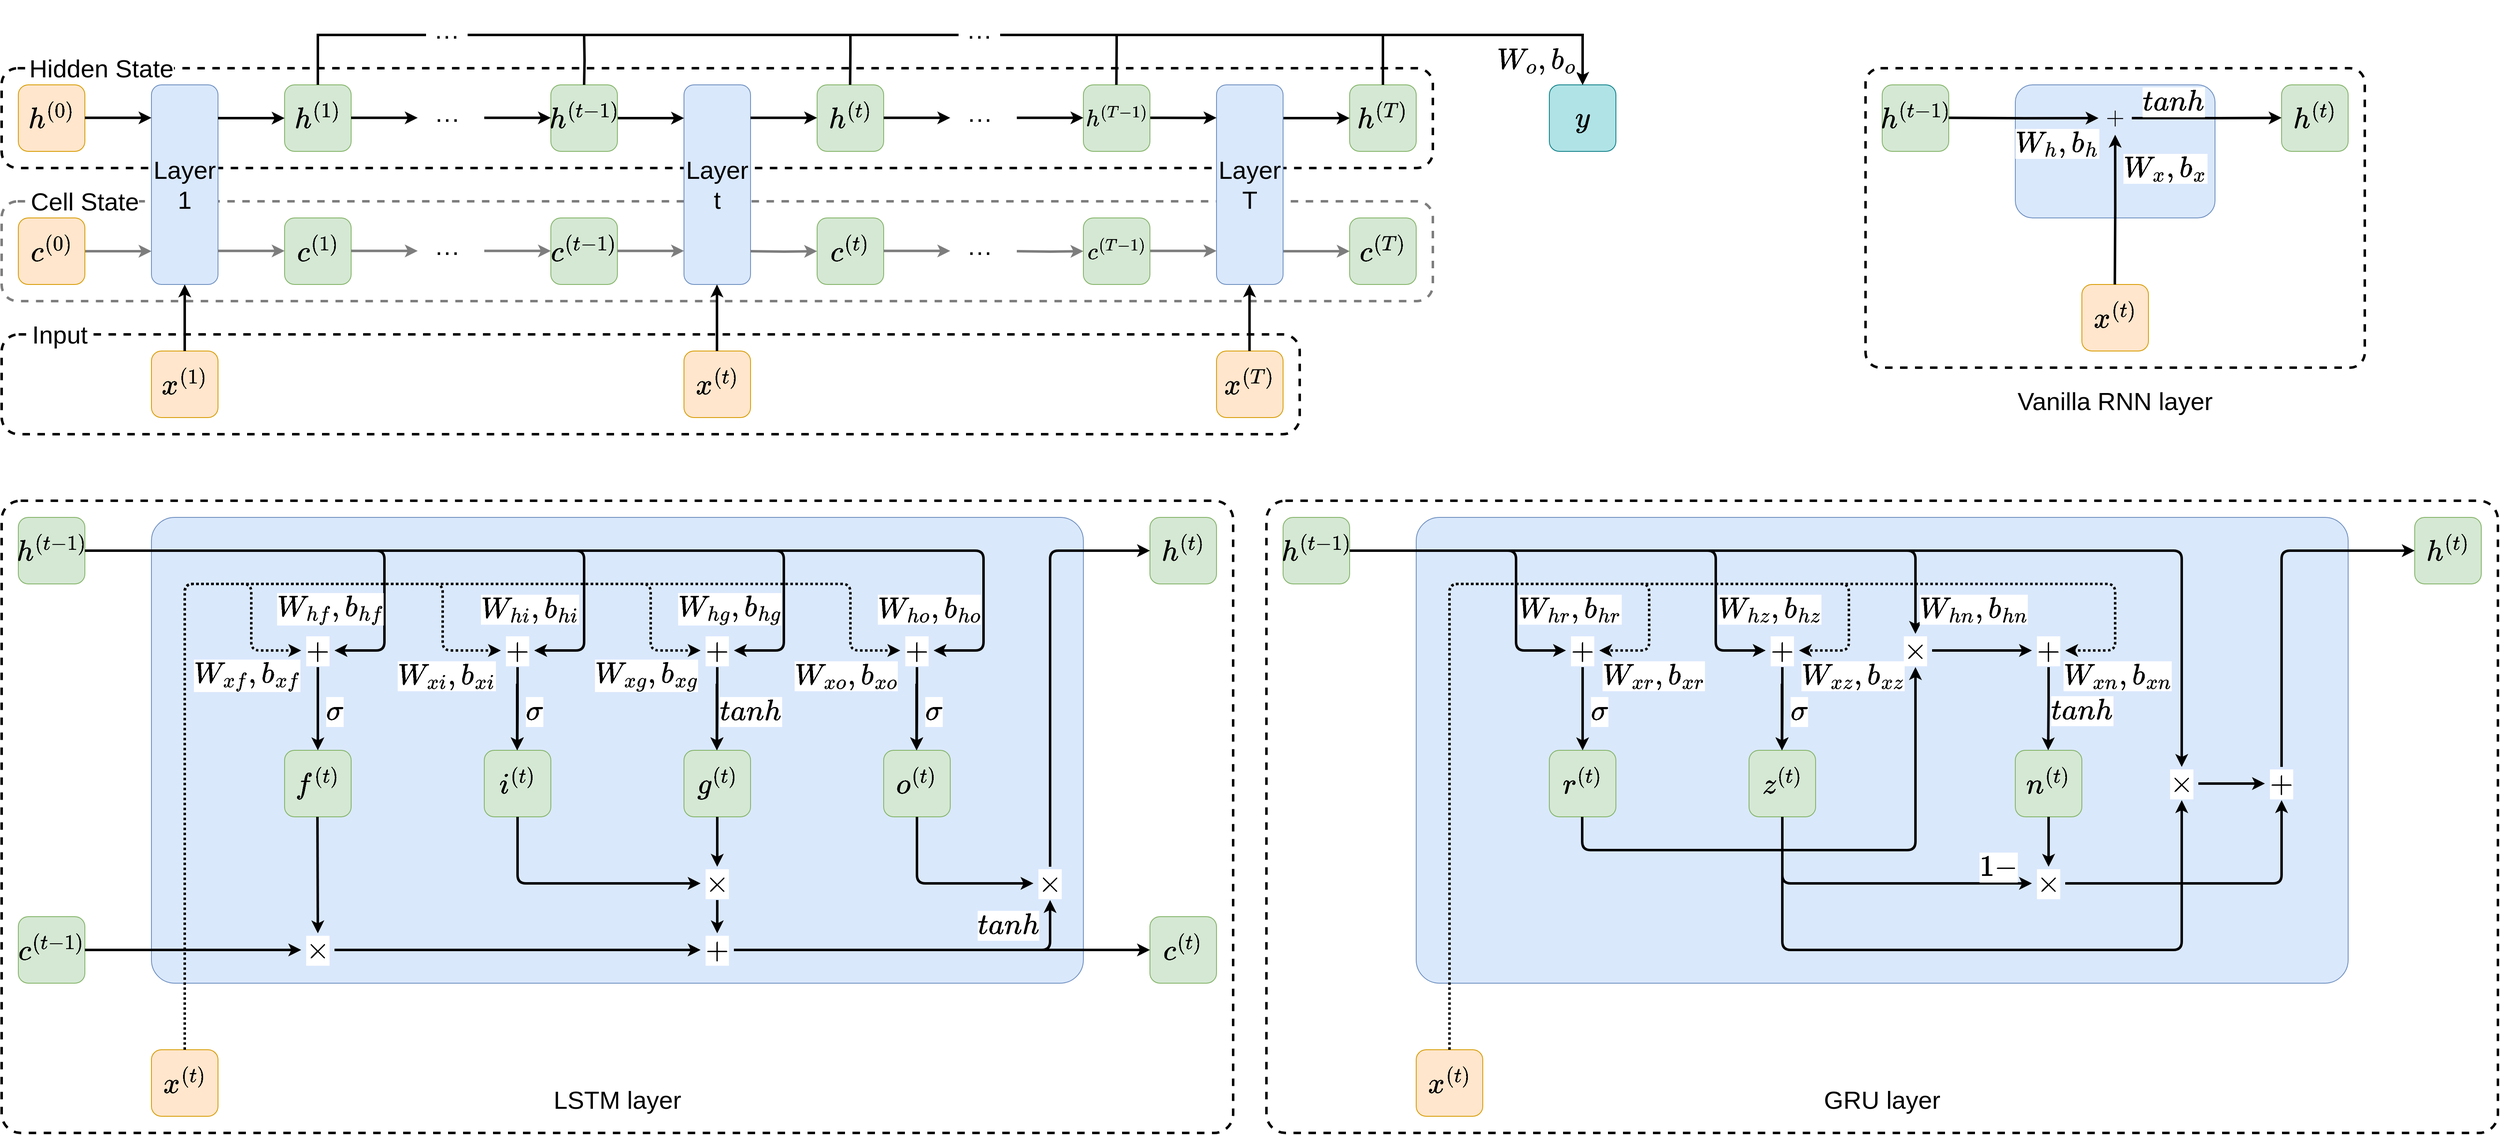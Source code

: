 <mxfile version="21.1.1" type="github">
  <diagram id="dVdvfOrHBzxBeYOIH8A8" name="RNN S.">
    <mxGraphModel dx="1434" dy="796" grid="1" gridSize="10" guides="1" tooltips="1" connect="1" arrows="1" fold="1" page="1" pageScale="1" pageWidth="3300" pageHeight="2339" math="1" shadow="0">
      <root>
        <mxCell id="0" />
        <mxCell id="1" parent="0" />
        <mxCell id="gDnN_DOhUrqD9fqq_la5-1" value="" style="rounded=1;whiteSpace=wrap;html=1;fillColor=none;dashed=1;strokeWidth=3;arcSize=17;strokeColor=default;" parent="1" vertex="1">
          <mxGeometry x="60" y="580" width="1560" height="120" as="geometry" />
        </mxCell>
        <mxCell id="gDnN_DOhUrqD9fqq_la5-2" value="" style="rounded=1;whiteSpace=wrap;html=1;fillColor=none;dashed=1;strokeWidth=3;arcSize=16;strokeColor=#7D7D7D;" parent="1" vertex="1">
          <mxGeometry x="60" y="420" width="1720" height="120" as="geometry" />
        </mxCell>
        <mxCell id="uI0r4hb-NiR0IhxHg8qX-1" value="" style="rounded=1;whiteSpace=wrap;html=1;fillColor=none;dashed=1;strokeWidth=3;arcSize=16;strokeColor=default;" parent="1" vertex="1">
          <mxGeometry x="60" y="260" width="1720" height="120" as="geometry" />
        </mxCell>
        <mxCell id="uI0r4hb-NiR0IhxHg8qX-3" value="&lt;font style=&quot;font-size: 30px;&quot;&gt;Layer 1&lt;br&gt;&lt;/font&gt;" style="rounded=1;whiteSpace=wrap;html=1;fillColor=#dae8fc;strokeColor=#6c8ebf;" parent="1" vertex="1">
          <mxGeometry x="240" y="280" width="80" height="240" as="geometry" />
        </mxCell>
        <mxCell id="uI0r4hb-NiR0IhxHg8qX-8" value="&lt;font style=&quot;font-size: 30px;&quot;&gt;Layer t&lt;br&gt;&lt;/font&gt;" style="rounded=1;whiteSpace=wrap;html=1;fillColor=#dae8fc;strokeColor=#6c8ebf;" parent="1" vertex="1">
          <mxGeometry x="880" y="280" width="80" height="240" as="geometry" />
        </mxCell>
        <mxCell id="uI0r4hb-NiR0IhxHg8qX-9" value="&lt;font style=&quot;font-size: 30px&quot;&gt;\( h^{(t)} \)&lt;/font&gt;" style="rounded=1;whiteSpace=wrap;html=1;fillColor=#d5e8d4;strokeColor=#82b366;" parent="1" vertex="1">
          <mxGeometry x="1040" y="280" width="80" height="80" as="geometry" />
        </mxCell>
        <mxCell id="uI0r4hb-NiR0IhxHg8qX-13" value="&lt;font style=&quot;font-size: 30px&quot;&gt;\( h^{(0)} \)&lt;/font&gt;" style="rounded=1;whiteSpace=wrap;html=1;fillColor=#ffe6cc;strokeColor=#d79b00;" parent="1" vertex="1">
          <mxGeometry x="80" y="280" width="80" height="80" as="geometry" />
        </mxCell>
        <mxCell id="uI0r4hb-NiR0IhxHg8qX-14" value="&lt;font style=&quot;font-size: 30px&quot;&gt;\( x^{(1)} \)&lt;/font&gt;" style="rounded=1;whiteSpace=wrap;html=1;fillColor=#ffe6cc;strokeColor=#d79b00;" parent="1" vertex="1">
          <mxGeometry x="240" y="600" width="80" height="80" as="geometry" />
        </mxCell>
        <mxCell id="uI0r4hb-NiR0IhxHg8qX-15" value="&lt;font style=&quot;font-size: 30px&quot;&gt;\( x^{(t)} \)&lt;/font&gt;" style="rounded=1;whiteSpace=wrap;html=1;fillColor=#ffe6cc;strokeColor=#d79b00;" parent="1" vertex="1">
          <mxGeometry x="880" y="600" width="80" height="80" as="geometry" />
        </mxCell>
        <mxCell id="uI0r4hb-NiR0IhxHg8qX-16" value="" style="edgeStyle=orthogonalEdgeStyle;rounded=0;orthogonalLoop=1;jettySize=auto;html=1;strokeWidth=3;" parent="1" source="uI0r4hb-NiR0IhxHg8qX-17" edge="1">
          <mxGeometry x="-0.333" y="20" relative="1" as="geometry">
            <mxPoint as="offset" />
            <mxPoint x="880" y="320" as="targetPoint" />
          </mxGeometry>
        </mxCell>
        <mxCell id="uI0r4hb-NiR0IhxHg8qX-17" value="&lt;font style=&quot;font-size: 30px&quot;&gt;\( h^{(t-1)} \)&lt;/font&gt;" style="rounded=1;whiteSpace=wrap;html=1;fillColor=#d5e8d4;strokeColor=#82b366;" parent="1" vertex="1">
          <mxGeometry x="720" y="280" width="80" height="80" as="geometry" />
        </mxCell>
        <mxCell id="uI0r4hb-NiR0IhxHg8qX-20" value="&lt;font style=&quot;font-size: 30px&quot;&gt;···&lt;/font&gt;" style="text;html=1;align=center;verticalAlign=middle;resizable=0;points=[];autosize=1;strokeColor=none;fillColor=none;" parent="1" vertex="1">
          <mxGeometry x="570" y="305" width="50" height="30" as="geometry" />
        </mxCell>
        <mxCell id="uI0r4hb-NiR0IhxHg8qX-21" value="&lt;font style=&quot;font-size: 30px&quot;&gt;\( h^{(T)} \)&lt;/font&gt;" style="rounded=1;whiteSpace=wrap;html=1;fillColor=#d5e8d4;strokeColor=#82b366;" parent="1" vertex="1">
          <mxGeometry x="1680" y="280" width="80" height="80" as="geometry" />
        </mxCell>
        <mxCell id="uI0r4hb-NiR0IhxHg8qX-23" value="&lt;font style=&quot;font-size: 30px&quot;&gt;\( x^{(T)} \)&lt;/font&gt;" style="rounded=1;whiteSpace=wrap;html=1;fillColor=#ffe6cc;strokeColor=#d79b00;" parent="1" vertex="1">
          <mxGeometry x="1520" y="600" width="80" height="80" as="geometry" />
        </mxCell>
        <mxCell id="uI0r4hb-NiR0IhxHg8qX-24" value="&lt;font style=&quot;font-size: 30px&quot;&gt;\( y \)&lt;/font&gt;" style="rounded=1;whiteSpace=wrap;html=1;fillColor=#b0e3e6;strokeColor=#0e8088;" parent="1" vertex="1">
          <mxGeometry x="1920" y="280" width="80" height="80" as="geometry" />
        </mxCell>
        <mxCell id="uI0r4hb-NiR0IhxHg8qX-25" value="" style="edgeStyle=orthogonalEdgeStyle;rounded=0;orthogonalLoop=1;jettySize=auto;html=1;strokeWidth=3;exitX=0.5;exitY=0;exitDx=0;exitDy=0;entryX=0.5;entryY=0;entryDx=0;entryDy=0;" parent="1" source="uI0r4hb-NiR0IhxHg8qX-21" target="uI0r4hb-NiR0IhxHg8qX-24" edge="1">
          <mxGeometry y="-40" relative="1" as="geometry">
            <mxPoint as="offset" />
            <mxPoint x="1460" y="180" as="sourcePoint" />
            <mxPoint x="1580" y="180" as="targetPoint" />
            <Array as="points">
              <mxPoint x="1720" y="220" />
              <mxPoint x="1960" y="220" />
            </Array>
          </mxGeometry>
        </mxCell>
        <mxCell id="uI0r4hb-NiR0IhxHg8qX-26" value="" style="edgeStyle=orthogonalEdgeStyle;rounded=0;orthogonalLoop=1;jettySize=auto;html=1;strokeWidth=3;entryX=0;entryY=0.5;entryDx=0;entryDy=0;" parent="1" target="uI0r4hb-NiR0IhxHg8qX-21" edge="1">
          <mxGeometry y="20" relative="1" as="geometry">
            <mxPoint as="offset" />
            <mxPoint x="1600" y="320" as="sourcePoint" />
            <mxPoint x="1530" y="330" as="targetPoint" />
            <Array as="points">
              <mxPoint x="1640" y="320" />
              <mxPoint x="1640" y="320" />
            </Array>
          </mxGeometry>
        </mxCell>
        <mxCell id="uI0r4hb-NiR0IhxHg8qX-27" value="&lt;font style=&quot;font-size: 30px&quot;&gt;···&lt;/font&gt;" style="text;html=1;align=center;verticalAlign=middle;resizable=0;points=[];autosize=1;strokeColor=none;fillColor=none;" parent="1" vertex="1">
          <mxGeometry x="1210" y="305" width="50" height="30" as="geometry" />
        </mxCell>
        <mxCell id="dD07pvc8F4vimpImt-i1-4" value="" style="edgeStyle=orthogonalEdgeStyle;rounded=0;orthogonalLoop=1;jettySize=auto;html=1;strokeWidth=3;strokeColor=#7D7D7D;" parent="1" target="dD07pvc8F4vimpImt-i1-6" edge="1">
          <mxGeometry y="20" relative="1" as="geometry">
            <mxPoint as="offset" />
            <mxPoint x="960" y="480" as="sourcePoint" />
          </mxGeometry>
        </mxCell>
        <mxCell id="dD07pvc8F4vimpImt-i1-6" value="&lt;font style=&quot;font-size: 30px&quot;&gt;\( c^{(t)} \)&lt;/font&gt;" style="rounded=1;whiteSpace=wrap;html=1;fillColor=#d5e8d4;strokeColor=#82b366;" parent="1" vertex="1">
          <mxGeometry x="1040" y="440" width="80" height="80" as="geometry" />
        </mxCell>
        <mxCell id="dD07pvc8F4vimpImt-i1-7" value="" style="edgeStyle=orthogonalEdgeStyle;rounded=0;orthogonalLoop=1;jettySize=auto;html=1;fontSize=22;strokeWidth=3;exitX=1;exitY=0.5;exitDx=0;exitDy=0;strokeColor=#7D7D7D;" parent="1" source="dD07pvc8F4vimpImt-i1-8" edge="1">
          <mxGeometry y="20" relative="1" as="geometry">
            <mxPoint x="130" y="700" as="sourcePoint" />
            <Array as="points" />
            <mxPoint as="offset" />
            <mxPoint x="240" y="480" as="targetPoint" />
          </mxGeometry>
        </mxCell>
        <mxCell id="dD07pvc8F4vimpImt-i1-8" value="&lt;font style=&quot;font-size: 30px&quot;&gt;\( c^{(0)} \)&lt;/font&gt;" style="rounded=1;whiteSpace=wrap;html=1;fillColor=#ffe6cc;strokeColor=#d79b00;" parent="1" vertex="1">
          <mxGeometry x="80" y="440" width="80" height="80" as="geometry" />
        </mxCell>
        <mxCell id="dD07pvc8F4vimpImt-i1-10" value="&lt;font style=&quot;font-size: 30px&quot;&gt;\( c^{(t-1)} \)&lt;/font&gt;" style="rounded=1;whiteSpace=wrap;html=1;fillColor=#d5e8d4;strokeColor=#82b366;" parent="1" vertex="1">
          <mxGeometry x="720" y="440" width="80" height="80" as="geometry" />
        </mxCell>
        <mxCell id="dD07pvc8F4vimpImt-i1-13" value="&lt;font style=&quot;font-size: 30px&quot;&gt;···&lt;/font&gt;" style="text;html=1;align=center;verticalAlign=middle;resizable=0;points=[];autosize=1;strokeColor=none;fillColor=none;" parent="1" vertex="1">
          <mxGeometry x="570" y="465" width="50" height="30" as="geometry" />
        </mxCell>
        <mxCell id="dD07pvc8F4vimpImt-i1-14" value="&lt;font style=&quot;font-size: 30px&quot;&gt;\( c^{(T)} \)&lt;/font&gt;" style="rounded=1;whiteSpace=wrap;html=1;fillColor=#d5e8d4;strokeColor=#82b366;" parent="1" vertex="1">
          <mxGeometry x="1680" y="440" width="80" height="80" as="geometry" />
        </mxCell>
        <mxCell id="dD07pvc8F4vimpImt-i1-15" value="" style="edgeStyle=orthogonalEdgeStyle;rounded=0;orthogonalLoop=1;jettySize=auto;html=1;strokeWidth=3;entryX=0;entryY=0.5;entryDx=0;entryDy=0;strokeColor=#7D7D7D;" parent="1" target="dD07pvc8F4vimpImt-i1-14" edge="1">
          <mxGeometry y="20" relative="1" as="geometry">
            <mxPoint as="offset" />
            <mxPoint x="1600" y="480" as="sourcePoint" />
            <mxPoint x="1530" y="490" as="targetPoint" />
            <Array as="points">
              <mxPoint x="1640" y="480" />
              <mxPoint x="1640" y="480" />
            </Array>
          </mxGeometry>
        </mxCell>
        <mxCell id="dD07pvc8F4vimpImt-i1-16" value="&lt;font style=&quot;font-size: 30px&quot;&gt;···&lt;/font&gt;" style="text;html=1;align=center;verticalAlign=middle;resizable=0;points=[];autosize=1;strokeColor=none;fillColor=none;" parent="1" vertex="1">
          <mxGeometry x="1210" y="465" width="50" height="30" as="geometry" />
        </mxCell>
        <mxCell id="dD07pvc8F4vimpImt-i1-17" value="&lt;font style=&quot;font-size: 30px&quot;&gt;\( h^{(1)} \)&lt;/font&gt;" style="rounded=1;whiteSpace=wrap;html=1;fillColor=#d5e8d4;strokeColor=#82b366;" parent="1" vertex="1">
          <mxGeometry x="400" y="280" width="80" height="80" as="geometry" />
        </mxCell>
        <mxCell id="dD07pvc8F4vimpImt-i1-18" value="&lt;font style=&quot;font-size: 30px&quot;&gt;\( c^{(1)} \)&lt;/font&gt;" style="rounded=1;whiteSpace=wrap;html=1;fillColor=#d5e8d4;strokeColor=#82b366;" parent="1" vertex="1">
          <mxGeometry x="400" y="440" width="80" height="80" as="geometry" />
        </mxCell>
        <mxCell id="dD07pvc8F4vimpImt-i1-19" value="&lt;font style=&quot;font-size: 30px;&quot;&gt;Layer T&lt;br&gt;&lt;/font&gt;" style="rounded=1;whiteSpace=wrap;html=1;fillColor=#dae8fc;strokeColor=#6c8ebf;" parent="1" vertex="1">
          <mxGeometry x="1520" y="280" width="80" height="240" as="geometry" />
        </mxCell>
        <mxCell id="dD07pvc8F4vimpImt-i1-21" value="" style="edgeStyle=orthogonalEdgeStyle;rounded=0;orthogonalLoop=1;jettySize=auto;html=1;fontSize=22;strokeWidth=3;exitX=1;exitY=0.5;exitDx=0;exitDy=0;" parent="1" edge="1">
          <mxGeometry y="20" relative="1" as="geometry">
            <mxPoint x="160" y="319.67" as="sourcePoint" />
            <Array as="points" />
            <mxPoint as="offset" />
            <mxPoint x="240" y="319.67" as="targetPoint" />
          </mxGeometry>
        </mxCell>
        <mxCell id="dD07pvc8F4vimpImt-i1-22" value="" style="edgeStyle=orthogonalEdgeStyle;rounded=0;orthogonalLoop=1;jettySize=auto;html=1;fontSize=22;strokeWidth=3;exitX=1;exitY=0.5;exitDx=0;exitDy=0;" parent="1" edge="1">
          <mxGeometry y="20" relative="1" as="geometry">
            <mxPoint x="320" y="320" as="sourcePoint" />
            <Array as="points" />
            <mxPoint as="offset" />
            <mxPoint x="400" y="320" as="targetPoint" />
          </mxGeometry>
        </mxCell>
        <mxCell id="dD07pvc8F4vimpImt-i1-23" value="" style="edgeStyle=orthogonalEdgeStyle;rounded=0;orthogonalLoop=1;jettySize=auto;html=1;fontSize=22;strokeWidth=3;exitX=1;exitY=0.5;exitDx=0;exitDy=0;strokeColor=#7D7D7D;" parent="1" edge="1">
          <mxGeometry y="20" relative="1" as="geometry">
            <mxPoint x="320" y="479.67" as="sourcePoint" />
            <Array as="points" />
            <mxPoint as="offset" />
            <mxPoint x="400" y="479.67" as="targetPoint" />
          </mxGeometry>
        </mxCell>
        <mxCell id="dD07pvc8F4vimpImt-i1-24" value="" style="edgeStyle=orthogonalEdgeStyle;rounded=0;orthogonalLoop=1;jettySize=auto;html=1;fontSize=22;strokeWidth=3;exitX=1;exitY=0.5;exitDx=0;exitDy=0;" parent="1" edge="1">
          <mxGeometry y="20" relative="1" as="geometry">
            <mxPoint x="480" y="319.67" as="sourcePoint" />
            <Array as="points" />
            <mxPoint as="offset" />
            <mxPoint x="560" y="319.67" as="targetPoint" />
          </mxGeometry>
        </mxCell>
        <mxCell id="dD07pvc8F4vimpImt-i1-25" value="" style="edgeStyle=orthogonalEdgeStyle;rounded=0;orthogonalLoop=1;jettySize=auto;html=1;fontSize=22;strokeWidth=3;exitX=1;exitY=0.5;exitDx=0;exitDy=0;" parent="1" edge="1">
          <mxGeometry y="20" relative="1" as="geometry">
            <mxPoint x="640" y="319.67" as="sourcePoint" />
            <Array as="points" />
            <mxPoint as="offset" />
            <mxPoint x="720" y="319.67" as="targetPoint" />
          </mxGeometry>
        </mxCell>
        <mxCell id="dD07pvc8F4vimpImt-i1-26" value="" style="edgeStyle=orthogonalEdgeStyle;rounded=0;orthogonalLoop=1;jettySize=auto;html=1;fontSize=22;strokeWidth=3;exitX=1;exitY=0.5;exitDx=0;exitDy=0;strokeColor=#7D7D7D;" parent="1" edge="1">
          <mxGeometry y="20" relative="1" as="geometry">
            <mxPoint x="480" y="479.67" as="sourcePoint" />
            <Array as="points" />
            <mxPoint as="offset" />
            <mxPoint x="560" y="479.67" as="targetPoint" />
          </mxGeometry>
        </mxCell>
        <mxCell id="dD07pvc8F4vimpImt-i1-27" value="" style="edgeStyle=orthogonalEdgeStyle;rounded=0;orthogonalLoop=1;jettySize=auto;html=1;fontSize=22;strokeWidth=3;exitX=1;exitY=0.5;exitDx=0;exitDy=0;strokeColor=#7D7D7D;" parent="1" edge="1">
          <mxGeometry y="20" relative="1" as="geometry">
            <mxPoint x="640" y="479.67" as="sourcePoint" />
            <Array as="points" />
            <mxPoint as="offset" />
            <mxPoint x="720" y="479.67" as="targetPoint" />
          </mxGeometry>
        </mxCell>
        <mxCell id="dD07pvc8F4vimpImt-i1-28" value="" style="edgeStyle=orthogonalEdgeStyle;rounded=0;orthogonalLoop=1;jettySize=auto;html=1;fontSize=22;strokeWidth=3;exitX=1;exitY=0.5;exitDx=0;exitDy=0;strokeColor=#7D7D7D;" parent="1" edge="1">
          <mxGeometry y="20" relative="1" as="geometry">
            <mxPoint x="800" y="479.67" as="sourcePoint" />
            <Array as="points" />
            <mxPoint as="offset" />
            <mxPoint x="880" y="479.67" as="targetPoint" />
          </mxGeometry>
        </mxCell>
        <mxCell id="dD07pvc8F4vimpImt-i1-29" value="" style="edgeStyle=orthogonalEdgeStyle;rounded=0;orthogonalLoop=1;jettySize=auto;html=1;fontSize=22;strokeWidth=3;exitX=1;exitY=0.5;exitDx=0;exitDy=0;" parent="1" edge="1">
          <mxGeometry y="20" relative="1" as="geometry">
            <mxPoint x="960" y="319.67" as="sourcePoint" />
            <Array as="points" />
            <mxPoint as="offset" />
            <mxPoint x="1040" y="319.67" as="targetPoint" />
          </mxGeometry>
        </mxCell>
        <mxCell id="dD07pvc8F4vimpImt-i1-30" value="" style="edgeStyle=orthogonalEdgeStyle;rounded=0;orthogonalLoop=1;jettySize=auto;html=1;fontSize=22;strokeWidth=3;exitX=1;exitY=0.5;exitDx=0;exitDy=0;" parent="1" edge="1">
          <mxGeometry y="20" relative="1" as="geometry">
            <mxPoint x="1120" y="319.67" as="sourcePoint" />
            <Array as="points" />
            <mxPoint as="offset" />
            <mxPoint x="1200" y="319.67" as="targetPoint" />
          </mxGeometry>
        </mxCell>
        <mxCell id="dD07pvc8F4vimpImt-i1-31" value="" style="edgeStyle=orthogonalEdgeStyle;rounded=0;orthogonalLoop=1;jettySize=auto;html=1;fontSize=22;strokeWidth=3;exitX=1;exitY=0.5;exitDx=0;exitDy=0;strokeColor=#7D7D7D;" parent="1" edge="1">
          <mxGeometry y="20" relative="1" as="geometry">
            <mxPoint x="1120" y="479.67" as="sourcePoint" />
            <Array as="points" />
            <mxPoint as="offset" />
            <mxPoint x="1200" y="479.67" as="targetPoint" />
          </mxGeometry>
        </mxCell>
        <mxCell id="dD07pvc8F4vimpImt-i1-32" value="" style="edgeStyle=orthogonalEdgeStyle;rounded=0;orthogonalLoop=1;jettySize=auto;html=1;fontSize=22;strokeWidth=3;exitX=1;exitY=0.5;exitDx=0;exitDy=0;" parent="1" edge="1">
          <mxGeometry y="20" relative="1" as="geometry">
            <mxPoint x="1440" y="319.67" as="sourcePoint" />
            <Array as="points">
              <mxPoint x="1500" y="320" />
              <mxPoint x="1500" y="320" />
            </Array>
            <mxPoint as="offset" />
            <mxPoint x="1520" y="319.67" as="targetPoint" />
          </mxGeometry>
        </mxCell>
        <mxCell id="dD07pvc8F4vimpImt-i1-33" value="" style="edgeStyle=orthogonalEdgeStyle;rounded=0;orthogonalLoop=1;jettySize=auto;html=1;fontSize=22;strokeWidth=3;exitX=1;exitY=0.5;exitDx=0;exitDy=0;strokeColor=#7D7D7D;" parent="1" edge="1">
          <mxGeometry y="20" relative="1" as="geometry">
            <mxPoint x="1440" y="479.67" as="sourcePoint" />
            <Array as="points" />
            <mxPoint as="offset" />
            <mxPoint x="1520" y="479.67" as="targetPoint" />
          </mxGeometry>
        </mxCell>
        <mxCell id="dD07pvc8F4vimpImt-i1-34" value="&lt;font style=&quot;font-size: 24px;&quot;&gt;\( h^{(T-1)} \)&lt;/font&gt;" style="rounded=1;whiteSpace=wrap;html=1;fillColor=#d5e8d4;strokeColor=#82b366;" parent="1" vertex="1">
          <mxGeometry x="1360" y="280" width="80" height="80" as="geometry" />
        </mxCell>
        <mxCell id="dD07pvc8F4vimpImt-i1-35" value="" style="edgeStyle=orthogonalEdgeStyle;rounded=0;orthogonalLoop=1;jettySize=auto;html=1;strokeWidth=3;strokeColor=#7D7D7D;" parent="1" target="dD07pvc8F4vimpImt-i1-36" edge="1">
          <mxGeometry y="20" relative="1" as="geometry">
            <mxPoint as="offset" />
            <mxPoint x="1280" y="480" as="sourcePoint" />
          </mxGeometry>
        </mxCell>
        <mxCell id="dD07pvc8F4vimpImt-i1-36" value="&lt;font style=&quot;font-size: 24px;&quot;&gt;\( c^{(T-1)} \)&lt;/font&gt;" style="rounded=1;whiteSpace=wrap;html=1;fillColor=#d5e8d4;strokeColor=#82b366;" parent="1" vertex="1">
          <mxGeometry x="1360" y="440" width="80" height="80" as="geometry" />
        </mxCell>
        <mxCell id="dD07pvc8F4vimpImt-i1-37" value="" style="edgeStyle=orthogonalEdgeStyle;rounded=0;orthogonalLoop=1;jettySize=auto;html=1;fontSize=22;strokeWidth=3;exitX=1;exitY=0.5;exitDx=0;exitDy=0;" parent="1" edge="1">
          <mxGeometry y="20" relative="1" as="geometry">
            <mxPoint x="1280" y="319.67" as="sourcePoint" />
            <Array as="points" />
            <mxPoint as="offset" />
            <mxPoint x="1360" y="319.67" as="targetPoint" />
          </mxGeometry>
        </mxCell>
        <mxCell id="dD07pvc8F4vimpImt-i1-38" value="" style="edgeStyle=orthogonalEdgeStyle;rounded=0;orthogonalLoop=1;jettySize=auto;html=1;fontSize=22;strokeWidth=3;entryX=0.5;entryY=1;entryDx=0;entryDy=0;exitX=0.5;exitY=0;exitDx=0;exitDy=0;" parent="1" source="uI0r4hb-NiR0IhxHg8qX-14" target="uI0r4hb-NiR0IhxHg8qX-3" edge="1">
          <mxGeometry y="20" relative="1" as="geometry">
            <mxPoint x="280" y="590" as="sourcePoint" />
            <Array as="points" />
            <mxPoint as="offset" />
            <mxPoint x="250" y="490" as="targetPoint" />
          </mxGeometry>
        </mxCell>
        <mxCell id="dD07pvc8F4vimpImt-i1-39" value="" style="edgeStyle=orthogonalEdgeStyle;rounded=0;orthogonalLoop=1;jettySize=auto;html=1;fontSize=22;strokeWidth=3;entryX=0.5;entryY=1;entryDx=0;entryDy=0;exitX=0.5;exitY=0;exitDx=0;exitDy=0;" parent="1" edge="1">
          <mxGeometry y="20" relative="1" as="geometry">
            <mxPoint x="919.67" y="600" as="sourcePoint" />
            <Array as="points" />
            <mxPoint as="offset" />
            <mxPoint x="919.67" y="520" as="targetPoint" />
          </mxGeometry>
        </mxCell>
        <mxCell id="dD07pvc8F4vimpImt-i1-40" value="" style="edgeStyle=orthogonalEdgeStyle;rounded=0;orthogonalLoop=1;jettySize=auto;html=1;fontSize=22;strokeWidth=3;entryX=0.5;entryY=1;entryDx=0;entryDy=0;exitX=0.5;exitY=0;exitDx=0;exitDy=0;" parent="1" edge="1">
          <mxGeometry y="20" relative="1" as="geometry">
            <mxPoint x="1559.67" y="600" as="sourcePoint" />
            <Array as="points" />
            <mxPoint as="offset" />
            <mxPoint x="1559.67" y="520" as="targetPoint" />
          </mxGeometry>
        </mxCell>
        <mxCell id="WBDnQ2JAGGvHuMZlxpdh-1" value="" style="edgeStyle=orthogonalEdgeStyle;rounded=0;orthogonalLoop=1;jettySize=auto;html=1;fontSize=22;strokeWidth=3;entryX=0.5;entryY=0;entryDx=0;entryDy=0;startArrow=none;" parent="1" target="uI0r4hb-NiR0IhxHg8qX-24" edge="1">
          <mxGeometry y="20" relative="1" as="geometry">
            <mxPoint x="1200" y="220" as="sourcePoint" />
            <Array as="points">
              <mxPoint x="440" y="220" />
              <mxPoint x="1960" y="220" />
            </Array>
            <mxPoint as="offset" />
            <mxPoint x="1684" y="190" as="targetPoint" />
          </mxGeometry>
        </mxCell>
        <mxCell id="WBDnQ2JAGGvHuMZlxpdh-3" value="" style="edgeStyle=orthogonalEdgeStyle;rounded=0;orthogonalLoop=1;jettySize=auto;html=1;fontSize=22;strokeWidth=3;endArrow=none;endFill=0;entryX=0.5;entryY=0;entryDx=0;entryDy=0;" parent="1" target="uI0r4hb-NiR0IhxHg8qX-17" edge="1">
          <mxGeometry y="20" relative="1" as="geometry">
            <mxPoint x="760" y="220" as="sourcePoint" />
            <Array as="points" />
            <mxPoint as="offset" />
            <mxPoint x="830" y="130.0" as="targetPoint" />
          </mxGeometry>
        </mxCell>
        <mxCell id="WBDnQ2JAGGvHuMZlxpdh-4" value="" style="edgeStyle=orthogonalEdgeStyle;rounded=0;orthogonalLoop=1;jettySize=auto;html=1;fontSize=22;strokeWidth=3;endArrow=none;endFill=0;entryX=0.5;entryY=0;entryDx=0;entryDy=0;" parent="1" edge="1">
          <mxGeometry y="20" relative="1" as="geometry">
            <mxPoint x="1080" y="220" as="sourcePoint" />
            <Array as="points">
              <mxPoint x="1080" y="240" />
              <mxPoint x="1080" y="240" />
            </Array>
            <mxPoint as="offset" />
            <mxPoint x="1079.67" y="280" as="targetPoint" />
          </mxGeometry>
        </mxCell>
        <mxCell id="WBDnQ2JAGGvHuMZlxpdh-5" value="" style="edgeStyle=orthogonalEdgeStyle;rounded=0;orthogonalLoop=1;jettySize=auto;html=1;fontSize=22;strokeWidth=3;endArrow=none;endFill=0;entryX=0.5;entryY=0;entryDx=0;entryDy=0;" parent="1" edge="1">
          <mxGeometry y="20" relative="1" as="geometry">
            <mxPoint x="1400" y="220" as="sourcePoint" />
            <Array as="points">
              <mxPoint x="1400" y="230" />
              <mxPoint x="1400" y="230" />
            </Array>
            <mxPoint as="offset" />
            <mxPoint x="1399.67" y="280" as="targetPoint" />
          </mxGeometry>
        </mxCell>
        <mxCell id="sLmKpN-wNQE3v0UicHV2-2" value="&lt;span style=&quot;background-color: rgb(255, 255, 255);&quot;&gt;&lt;font style=&quot;font-size: 30px;&quot;&gt;Hidden State&lt;/font&gt;&lt;/span&gt;" style="rounded=0;whiteSpace=wrap;html=1;dashed=1;fontSize=20;strokeColor=none;strokeWidth=3;fillColor=none;" parent="1" vertex="1">
          <mxGeometry x="80" y="240" width="200" height="40" as="geometry" />
        </mxCell>
        <mxCell id="sLmKpN-wNQE3v0UicHV2-3" value="&lt;span style=&quot;background-color: rgb(255, 255, 255);&quot;&gt;&lt;font style=&quot;font-size: 30px;&quot;&gt;Cell State&lt;/font&gt;&lt;/span&gt;" style="rounded=0;whiteSpace=wrap;html=1;dashed=1;fontSize=20;strokeColor=none;strokeWidth=3;fillColor=none;" parent="1" vertex="1">
          <mxGeometry x="80" y="400" width="160" height="40" as="geometry" />
        </mxCell>
        <mxCell id="sLmKpN-wNQE3v0UicHV2-4" value="&lt;span style=&quot;background-color: rgb(255, 255, 255);&quot;&gt;&lt;font style=&quot;font-size: 30px;&quot;&gt;Input&lt;/font&gt;&lt;/span&gt;" style="rounded=0;whiteSpace=wrap;html=1;dashed=1;fontSize=20;strokeColor=none;strokeWidth=3;fillColor=none;" parent="1" vertex="1">
          <mxGeometry x="80" y="560" width="100" height="40" as="geometry" />
        </mxCell>
        <mxCell id="Rd9haiwV7snoFribAEjZ-1" value="" style="rounded=1;whiteSpace=wrap;html=1;fontSize=20;strokeColor=#000000;fillColor=none;dashed=1;strokeWidth=3;arcSize=3;" parent="1" vertex="1">
          <mxGeometry x="60" y="780" width="1480" height="760" as="geometry" />
        </mxCell>
        <mxCell id="Rd9haiwV7snoFribAEjZ-2" value="" style="rounded=1;whiteSpace=wrap;html=1;fillColor=#dae8fc;strokeColor=#6c8ebf;arcSize=5;" parent="1" vertex="1">
          <mxGeometry x="240" y="800" width="1120" height="560" as="geometry" />
        </mxCell>
        <mxCell id="Rd9haiwV7snoFribAEjZ-3" value="&lt;font style=&quot;font-size: 30px&quot;&gt;\( h^{(t)} \)&lt;/font&gt;" style="rounded=1;whiteSpace=wrap;html=1;fillColor=#d5e8d4;strokeColor=#82b366;" parent="1" vertex="1">
          <mxGeometry x="1440" y="800" width="80" height="80" as="geometry" />
        </mxCell>
        <mxCell id="Rd9haiwV7snoFribAEjZ-4" value="&lt;font style=&quot;font-size: 30px&quot;&gt;\( x^{(t)} \)&lt;/font&gt;" style="rounded=1;whiteSpace=wrap;html=1;fillColor=#ffe6cc;strokeColor=#d79b00;" parent="1" vertex="1">
          <mxGeometry x="240" y="1440" width="80" height="80" as="geometry" />
        </mxCell>
        <mxCell id="Rd9haiwV7snoFribAEjZ-5" value="" style="edgeStyle=orthogonalEdgeStyle;rounded=1;orthogonalLoop=1;jettySize=auto;html=1;strokeWidth=3;endArrow=classic;endFill=1;entryX=1;entryY=0.5;entryDx=0;entryDy=0;" parent="1" source="Rd9haiwV7snoFribAEjZ-6" target="JvoAk6EB5HnJDxlnePRJ-21" edge="1">
          <mxGeometry x="-0.333" y="20" relative="1" as="geometry">
            <mxPoint as="offset" />
            <mxPoint x="1200" y="960" as="targetPoint" />
            <Array as="points">
              <mxPoint x="1240" y="840" />
              <mxPoint x="1240" y="960" />
            </Array>
          </mxGeometry>
        </mxCell>
        <mxCell id="Rd9haiwV7snoFribAEjZ-6" value="&lt;font style=&quot;font-size: 30px&quot;&gt;\( h^{(t-1)} \)&lt;/font&gt;" style="rounded=1;whiteSpace=wrap;html=1;fillColor=#d5e8d4;strokeColor=#82b366;" parent="1" vertex="1">
          <mxGeometry x="80" y="800" width="80" height="80" as="geometry" />
        </mxCell>
        <mxCell id="Rd9haiwV7snoFribAEjZ-7" value="&lt;font style=&quot;font-size: 30px&quot;&gt;\( c^{(t)} \)&lt;/font&gt;" style="rounded=1;whiteSpace=wrap;html=1;fillColor=#d5e8d4;strokeColor=#82b366;" parent="1" vertex="1">
          <mxGeometry x="1440" y="1280" width="80" height="80" as="geometry" />
        </mxCell>
        <mxCell id="Rd9haiwV7snoFribAEjZ-8" value="&lt;font style=&quot;font-size: 30px&quot;&gt;\( c^{(t-1)} \)&lt;/font&gt;" style="rounded=1;whiteSpace=wrap;html=1;fillColor=#d5e8d4;strokeColor=#82b366;" parent="1" vertex="1">
          <mxGeometry x="80" y="1280" width="80" height="80" as="geometry" />
        </mxCell>
        <mxCell id="Rd9haiwV7snoFribAEjZ-9" value="" style="edgeStyle=orthogonalEdgeStyle;rounded=0;orthogonalLoop=1;jettySize=auto;html=1;fontSize=22;strokeWidth=3;exitX=1;exitY=0.5;exitDx=0;exitDy=0;strokeColor=#000000;entryX=0;entryY=0.5;entryDx=0;entryDy=0;" parent="1" source="Rd9haiwV7snoFribAEjZ-8" target="Rd9haiwV7snoFribAEjZ-29" edge="1">
          <mxGeometry y="20" relative="1" as="geometry">
            <mxPoint x="120" y="1440" as="sourcePoint" />
            <Array as="points" />
            <mxPoint as="offset" />
            <mxPoint x="200" y="1440" as="targetPoint" />
          </mxGeometry>
        </mxCell>
        <mxCell id="Rd9haiwV7snoFribAEjZ-10" value="" style="edgeStyle=orthogonalEdgeStyle;rounded=1;orthogonalLoop=1;jettySize=auto;html=1;fontSize=22;strokeWidth=3;exitX=0.5;exitY=0;exitDx=0;exitDy=0;entryX=0;entryY=0.5;entryDx=0;entryDy=0;" parent="1" source="Rd9haiwV7snoFribAEjZ-36" target="Rd9haiwV7snoFribAEjZ-3" edge="1">
          <mxGeometry y="20" relative="1" as="geometry">
            <mxPoint x="1320" y="799.67" as="sourcePoint" />
            <Array as="points">
              <mxPoint x="1320" y="840" />
            </Array>
            <mxPoint as="offset" />
            <mxPoint x="1400" y="799.67" as="targetPoint" />
          </mxGeometry>
        </mxCell>
        <mxCell id="Rd9haiwV7snoFribAEjZ-11" value="" style="edgeStyle=orthogonalEdgeStyle;rounded=1;orthogonalLoop=1;jettySize=auto;html=1;fontSize=22;strokeWidth=3;exitX=0.5;exitY=0;exitDx=0;exitDy=0;entryX=0;entryY=0.5;entryDx=0;entryDy=0;strokeColor=#000000;dashed=1;dashPattern=1 1;" parent="1" source="Rd9haiwV7snoFribAEjZ-4" target="JvoAk6EB5HnJDxlnePRJ-21" edge="1">
          <mxGeometry y="20" relative="1" as="geometry">
            <mxPoint x="359.5" y="1620" as="sourcePoint" />
            <Array as="points">
              <mxPoint x="280" y="880" />
              <mxPoint x="1080" y="880" />
              <mxPoint x="1080" y="960" />
            </Array>
            <mxPoint as="offset" />
            <mxPoint x="1120" y="960" as="targetPoint" />
          </mxGeometry>
        </mxCell>
        <mxCell id="Rd9haiwV7snoFribAEjZ-12" value="&lt;font style=&quot;font-size: 30px&quot;&gt;\( f^{(t)} \)&lt;/font&gt;" style="rounded=1;whiteSpace=wrap;html=1;fillColor=#d5e8d4;strokeColor=#82b366;" parent="1" vertex="1">
          <mxGeometry x="400" y="1080" width="80" height="80" as="geometry" />
        </mxCell>
        <mxCell id="Rd9haiwV7snoFribAEjZ-13" value="&lt;font style=&quot;font-size: 30px&quot;&gt;\( i^{(t)} \)&lt;/font&gt;" style="rounded=1;whiteSpace=wrap;html=1;fillColor=#d5e8d4;strokeColor=#82b366;" parent="1" vertex="1">
          <mxGeometry x="640" y="1080" width="80" height="80" as="geometry" />
        </mxCell>
        <mxCell id="Rd9haiwV7snoFribAEjZ-14" value="&lt;font style=&quot;font-size: 30px&quot;&gt;\( g^{(t)} \)&lt;/font&gt;" style="rounded=1;whiteSpace=wrap;html=1;fillColor=#d5e8d4;strokeColor=#82b366;" parent="1" vertex="1">
          <mxGeometry x="880" y="1080" width="80" height="80" as="geometry" />
        </mxCell>
        <mxCell id="Rd9haiwV7snoFribAEjZ-15" value="&lt;div&gt;&lt;font style=&quot;font-size: 30px&quot;&gt;\( o^{(t)} \)&lt;/font&gt;&lt;/div&gt;" style="rounded=1;whiteSpace=wrap;html=1;fillColor=#d5e8d4;strokeColor=#82b366;" parent="1" vertex="1">
          <mxGeometry x="1120" y="1080" width="80" height="80" as="geometry" />
        </mxCell>
        <mxCell id="Rd9haiwV7snoFribAEjZ-20" value="" style="edgeStyle=orthogonalEdgeStyle;rounded=1;orthogonalLoop=1;jettySize=auto;html=1;fontSize=22;strokeWidth=3;entryX=1;entryY=0.5;entryDx=0;entryDy=0;exitX=1;exitY=0.5;exitDx=0;exitDy=0;" parent="1" source="Rd9haiwV7snoFribAEjZ-6" target="JvoAk6EB5HnJDxlnePRJ-18" edge="1">
          <mxGeometry y="20" relative="1" as="geometry">
            <mxPoint x="520" y="800" as="sourcePoint" />
            <Array as="points">
              <mxPoint x="520" y="840" />
              <mxPoint x="520" y="960" />
            </Array>
            <mxPoint as="offset" />
            <mxPoint x="480" y="960" as="targetPoint" />
          </mxGeometry>
        </mxCell>
        <mxCell id="Rd9haiwV7snoFribAEjZ-21" value="" style="edgeStyle=orthogonalEdgeStyle;rounded=1;orthogonalLoop=1;jettySize=auto;html=1;fontSize=22;strokeWidth=3;entryX=1;entryY=0.5;entryDx=0;entryDy=0;exitX=1;exitY=0.5;exitDx=0;exitDy=0;" parent="1" source="Rd9haiwV7snoFribAEjZ-6" target="JvoAk6EB5HnJDxlnePRJ-19" edge="1">
          <mxGeometry y="20" relative="1" as="geometry">
            <mxPoint x="760" y="800" as="sourcePoint" />
            <Array as="points">
              <mxPoint x="760" y="840" />
              <mxPoint x="760" y="960" />
            </Array>
            <mxPoint as="offset" />
            <mxPoint x="720" y="960" as="targetPoint" />
          </mxGeometry>
        </mxCell>
        <mxCell id="Rd9haiwV7snoFribAEjZ-22" value="" style="edgeStyle=orthogonalEdgeStyle;rounded=1;orthogonalLoop=1;jettySize=auto;html=1;fontSize=22;strokeWidth=3;entryX=1;entryY=0.5;entryDx=0;entryDy=0;exitX=1;exitY=0.5;exitDx=0;exitDy=0;" parent="1" source="Rd9haiwV7snoFribAEjZ-6" target="JvoAk6EB5HnJDxlnePRJ-20" edge="1">
          <mxGeometry y="20" relative="1" as="geometry">
            <mxPoint x="1000" y="800" as="sourcePoint" />
            <Array as="points">
              <mxPoint x="1000" y="840" />
              <mxPoint x="1000" y="960" />
            </Array>
            <mxPoint as="offset" />
            <mxPoint x="960" y="960" as="targetPoint" />
          </mxGeometry>
        </mxCell>
        <mxCell id="Rd9haiwV7snoFribAEjZ-23" value="" style="edgeStyle=orthogonalEdgeStyle;rounded=0;orthogonalLoop=1;jettySize=auto;html=1;fontSize=22;strokeWidth=3;entryX=0.5;entryY=0;entryDx=0;entryDy=0;exitX=0.5;exitY=1;exitDx=0;exitDy=0;" parent="1" source="JvoAk6EB5HnJDxlnePRJ-18" target="Rd9haiwV7snoFribAEjZ-12" edge="1">
          <mxGeometry y="20" relative="1" as="geometry">
            <mxPoint x="440" y="1000" as="sourcePoint" />
            <Array as="points" />
            <mxPoint as="offset" />
            <mxPoint x="510" y="1190" as="targetPoint" />
          </mxGeometry>
        </mxCell>
        <mxCell id="Rd9haiwV7snoFribAEjZ-24" value="\( \sigma \)" style="edgeLabel;html=1;align=center;verticalAlign=middle;resizable=0;points=[];fontSize=30;" parent="Rd9haiwV7snoFribAEjZ-23" vertex="1" connectable="0">
          <mxGeometry x="0.225" relative="1" as="geometry">
            <mxPoint x="20" y="-9" as="offset" />
          </mxGeometry>
        </mxCell>
        <mxCell id="Rd9haiwV7snoFribAEjZ-25" value="" style="edgeStyle=orthogonalEdgeStyle;rounded=0;orthogonalLoop=1;jettySize=auto;html=1;fontSize=22;strokeWidth=3;" parent="1" edge="1">
          <mxGeometry y="20" relative="1" as="geometry">
            <mxPoint x="679.5" y="1000" as="sourcePoint" />
            <Array as="points">
              <mxPoint x="679.5" y="1020" />
              <mxPoint x="679.5" y="1020" />
            </Array>
            <mxPoint as="offset" />
            <mxPoint x="679.5" y="1080" as="targetPoint" />
          </mxGeometry>
        </mxCell>
        <mxCell id="Rd9haiwV7snoFribAEjZ-26" value="" style="edgeStyle=orthogonalEdgeStyle;rounded=0;orthogonalLoop=1;jettySize=auto;html=1;fontSize=22;strokeWidth=3;" parent="1" edge="1">
          <mxGeometry y="20" relative="1" as="geometry">
            <mxPoint x="919.5" y="1000" as="sourcePoint" />
            <Array as="points">
              <mxPoint x="919.5" y="1020" />
              <mxPoint x="919.5" y="1020" />
            </Array>
            <mxPoint as="offset" />
            <mxPoint x="919.5" y="1080" as="targetPoint" />
          </mxGeometry>
        </mxCell>
        <mxCell id="Rd9haiwV7snoFribAEjZ-27" value="" style="edgeStyle=orthogonalEdgeStyle;rounded=0;orthogonalLoop=1;jettySize=auto;html=1;fontSize=22;strokeWidth=3;" parent="1" edge="1">
          <mxGeometry y="20" relative="1" as="geometry">
            <mxPoint x="1159.5" y="1000" as="sourcePoint" />
            <Array as="points">
              <mxPoint x="1159.5" y="1050" />
              <mxPoint x="1159.5" y="1050" />
            </Array>
            <mxPoint as="offset" />
            <mxPoint x="1159.5" y="1080" as="targetPoint" />
          </mxGeometry>
        </mxCell>
        <mxCell id="Rd9haiwV7snoFribAEjZ-28" value="\( \times \)" style="rounded=0;whiteSpace=wrap;html=1;dashed=1;labelBackgroundColor=#FFFFFF;fontSize=30;strokeColor=none;strokeWidth=3;fillColor=none;" parent="1" vertex="1">
          <mxGeometry x="900" y="1220" width="40" height="40" as="geometry" />
        </mxCell>
        <mxCell id="Rd9haiwV7snoFribAEjZ-29" value="\( \times \)" style="rounded=0;whiteSpace=wrap;html=1;dashed=1;labelBackgroundColor=#FFFFFF;fontSize=30;strokeColor=none;strokeWidth=3;fillColor=none;" parent="1" vertex="1">
          <mxGeometry x="420" y="1300" width="40" height="40" as="geometry" />
        </mxCell>
        <mxCell id="Rd9haiwV7snoFribAEjZ-30" value="" style="edgeStyle=orthogonalEdgeStyle;rounded=0;orthogonalLoop=1;jettySize=auto;html=1;fontSize=22;strokeWidth=3;entryX=0.5;entryY=0;entryDx=0;entryDy=0;" parent="1" target="Rd9haiwV7snoFribAEjZ-29" edge="1">
          <mxGeometry y="20" relative="1" as="geometry">
            <mxPoint x="439.5" y="1160" as="sourcePoint" />
            <Array as="points" />
            <mxPoint as="offset" />
            <mxPoint x="439.5" y="1390" as="targetPoint" />
          </mxGeometry>
        </mxCell>
        <mxCell id="Rd9haiwV7snoFribAEjZ-31" value="" style="edgeStyle=orthogonalEdgeStyle;rounded=1;orthogonalLoop=1;jettySize=auto;html=1;fontSize=22;strokeWidth=3;exitX=0.5;exitY=1;exitDx=0;exitDy=0;entryX=0;entryY=0.5;entryDx=0;entryDy=0;" parent="1" source="Rd9haiwV7snoFribAEjZ-13" target="Rd9haiwV7snoFribAEjZ-28" edge="1">
          <mxGeometry y="20" relative="1" as="geometry">
            <mxPoint x="670" y="1190" as="sourcePoint" />
            <Array as="points">
              <mxPoint x="680" y="1240" />
            </Array>
            <mxPoint as="offset" />
            <mxPoint x="840" y="1280" as="targetPoint" />
          </mxGeometry>
        </mxCell>
        <mxCell id="Rd9haiwV7snoFribAEjZ-32" value="" style="edgeStyle=orthogonalEdgeStyle;rounded=0;orthogonalLoop=1;jettySize=auto;html=1;fontSize=22;strokeWidth=3;exitX=0.5;exitY=1;exitDx=0;exitDy=0;entryX=0.5;entryY=0;entryDx=0;entryDy=0;" parent="1" target="Rd9haiwV7snoFribAEjZ-28" edge="1">
          <mxGeometry y="20" relative="1" as="geometry">
            <mxPoint x="920" y="1160" as="sourcePoint" />
            <Array as="points">
              <mxPoint x="920" y="1180" />
              <mxPoint x="920" y="1180" />
            </Array>
            <mxPoint as="offset" />
            <mxPoint x="1140" y="1280" as="targetPoint" />
          </mxGeometry>
        </mxCell>
        <mxCell id="Rd9haiwV7snoFribAEjZ-33" value="\( + \)" style="rounded=0;whiteSpace=wrap;html=1;dashed=1;labelBackgroundColor=#FFFFFF;fontSize=30;strokeColor=none;strokeWidth=3;fillColor=none;" parent="1" vertex="1">
          <mxGeometry x="900" y="1300" width="40" height="40" as="geometry" />
        </mxCell>
        <mxCell id="Rd9haiwV7snoFribAEjZ-34" value="" style="edgeStyle=orthogonalEdgeStyle;rounded=0;orthogonalLoop=1;jettySize=auto;html=1;fontSize=22;strokeWidth=3;exitX=0.5;exitY=1;exitDx=0;exitDy=0;entryX=0.5;entryY=0;entryDx=0;entryDy=0;" parent="1" source="Rd9haiwV7snoFribAEjZ-28" target="Rd9haiwV7snoFribAEjZ-33" edge="1">
          <mxGeometry y="20" relative="1" as="geometry">
            <mxPoint x="919.5" y="1310" as="sourcePoint" />
            <Array as="points" />
            <mxPoint as="offset" />
            <mxPoint x="919.5" y="1410" as="targetPoint" />
          </mxGeometry>
        </mxCell>
        <mxCell id="Rd9haiwV7snoFribAEjZ-35" value="" style="edgeStyle=orthogonalEdgeStyle;rounded=0;orthogonalLoop=1;jettySize=auto;html=1;fontSize=22;strokeWidth=3;exitX=1;exitY=0.5;exitDx=0;exitDy=0;strokeColor=#000000;entryX=0;entryY=0.5;entryDx=0;entryDy=0;" parent="1" source="Rd9haiwV7snoFribAEjZ-29" target="Rd9haiwV7snoFribAEjZ-33" edge="1">
          <mxGeometry y="20" relative="1" as="geometry">
            <mxPoint x="510" y="1439.5" as="sourcePoint" />
            <Array as="points" />
            <mxPoint as="offset" />
            <mxPoint x="810" y="1439.5" as="targetPoint" />
          </mxGeometry>
        </mxCell>
        <mxCell id="Rd9haiwV7snoFribAEjZ-36" value="\( \times \)" style="rounded=0;whiteSpace=wrap;html=1;dashed=1;labelBackgroundColor=#FFFFFF;fontSize=30;strokeColor=none;strokeWidth=3;fillColor=none;" parent="1" vertex="1">
          <mxGeometry x="1300" y="1220" width="40" height="40" as="geometry" />
        </mxCell>
        <mxCell id="Rd9haiwV7snoFribAEjZ-37" value="" style="edgeStyle=orthogonalEdgeStyle;rounded=0;orthogonalLoop=1;jettySize=auto;html=1;fontSize=22;strokeWidth=3;exitX=1;exitY=0.5;exitDx=0;exitDy=0;strokeColor=#000000;entryX=0;entryY=0.5;entryDx=0;entryDy=0;" parent="1" source="Rd9haiwV7snoFribAEjZ-33" target="Rd9haiwV7snoFribAEjZ-7" edge="1">
          <mxGeometry y="20" relative="1" as="geometry">
            <mxPoint x="970" y="1440" as="sourcePoint" />
            <Array as="points" />
            <mxPoint as="offset" />
            <mxPoint x="1310" y="1440" as="targetPoint" />
          </mxGeometry>
        </mxCell>
        <mxCell id="Rd9haiwV7snoFribAEjZ-38" value="" style="edgeStyle=orthogonalEdgeStyle;rounded=1;orthogonalLoop=1;jettySize=auto;html=1;fontSize=22;strokeWidth=3;exitX=0.5;exitY=1;exitDx=0;exitDy=0;entryX=0;entryY=0.5;entryDx=0;entryDy=0;" parent="1" target="Rd9haiwV7snoFribAEjZ-36" edge="1">
          <mxGeometry y="20" relative="1" as="geometry">
            <mxPoint x="1160" y="1160" as="sourcePoint" />
            <Array as="points">
              <mxPoint x="1160" y="1240" />
            </Array>
            <mxPoint as="offset" />
            <mxPoint x="1380" y="1280" as="targetPoint" />
          </mxGeometry>
        </mxCell>
        <mxCell id="Rd9haiwV7snoFribAEjZ-39" value="" style="edgeStyle=orthogonalEdgeStyle;rounded=1;orthogonalLoop=1;jettySize=auto;html=1;fontSize=22;strokeWidth=3;entryX=0.5;entryY=1;entryDx=0;entryDy=0;exitX=1;exitY=0.5;exitDx=0;exitDy=0;" parent="1" source="Rd9haiwV7snoFribAEjZ-33" target="Rd9haiwV7snoFribAEjZ-36" edge="1">
          <mxGeometry y="20" relative="1" as="geometry">
            <mxPoint x="1320" y="1440" as="sourcePoint" />
            <Array as="points">
              <mxPoint x="1320" y="1320" />
            </Array>
            <mxPoint as="offset" />
            <mxPoint x="1250" y="1380" as="targetPoint" />
          </mxGeometry>
        </mxCell>
        <mxCell id="Rd9haiwV7snoFribAEjZ-40" value="" style="edgeStyle=orthogonalEdgeStyle;rounded=1;orthogonalLoop=1;jettySize=auto;html=1;fontSize=22;strokeWidth=3;entryX=0;entryY=0.5;entryDx=0;entryDy=0;strokeColor=#000000;exitX=0.5;exitY=0;exitDx=0;exitDy=0;dashed=1;dashPattern=1 1;" parent="1" source="Rd9haiwV7snoFribAEjZ-4" target="JvoAk6EB5HnJDxlnePRJ-18" edge="1">
          <mxGeometry y="20" relative="1" as="geometry">
            <mxPoint x="280" y="1689" as="sourcePoint" />
            <Array as="points">
              <mxPoint x="280" y="880" />
              <mxPoint x="360" y="880" />
              <mxPoint x="360" y="960" />
            </Array>
            <mxPoint as="offset" />
            <mxPoint x="400" y="960" as="targetPoint" />
          </mxGeometry>
        </mxCell>
        <mxCell id="Rd9haiwV7snoFribAEjZ-41" value="" style="edgeStyle=orthogonalEdgeStyle;rounded=1;orthogonalLoop=1;jettySize=auto;html=1;fontSize=22;strokeWidth=3;entryX=0;entryY=0.5;entryDx=0;entryDy=0;strokeColor=#000000;exitX=0.5;exitY=0;exitDx=0;exitDy=0;dashed=1;dashPattern=1 1;" parent="1" source="Rd9haiwV7snoFribAEjZ-4" target="JvoAk6EB5HnJDxlnePRJ-19" edge="1">
          <mxGeometry y="20" relative="1" as="geometry">
            <mxPoint x="290" y="1690" as="sourcePoint" />
            <Array as="points">
              <mxPoint x="280" y="880" />
              <mxPoint x="590" y="880" />
              <mxPoint x="590" y="960" />
            </Array>
            <mxPoint as="offset" />
            <mxPoint x="640" y="960" as="targetPoint" />
          </mxGeometry>
        </mxCell>
        <mxCell id="Rd9haiwV7snoFribAEjZ-42" value="" style="edgeStyle=orthogonalEdgeStyle;rounded=1;orthogonalLoop=1;jettySize=auto;html=1;fontSize=22;strokeWidth=3;entryX=0;entryY=0.5;entryDx=0;entryDy=0;strokeColor=#000000;exitX=0.5;exitY=0;exitDx=0;exitDy=0;dashed=1;dashPattern=1 1;" parent="1" source="Rd9haiwV7snoFribAEjZ-4" target="JvoAk6EB5HnJDxlnePRJ-20" edge="1">
          <mxGeometry y="20" relative="1" as="geometry">
            <mxPoint x="280" y="1680" as="sourcePoint" />
            <Array as="points">
              <mxPoint x="280" y="880" />
              <mxPoint x="840" y="880" />
              <mxPoint x="840" y="960" />
            </Array>
            <mxPoint as="offset" />
            <mxPoint x="880" y="960" as="targetPoint" />
          </mxGeometry>
        </mxCell>
        <mxCell id="Rd9haiwV7snoFribAEjZ-43" value="" style="edgeStyle=orthogonalEdgeStyle;rounded=0;orthogonalLoop=1;jettySize=auto;html=1;fontSize=22;strokeWidth=3;entryX=0.5;entryY=0;entryDx=0;entryDy=0;exitX=0.5;exitY=1;exitDx=0;exitDy=0;" parent="1" source="JvoAk6EB5HnJDxlnePRJ-19" edge="1">
          <mxGeometry y="20" relative="1" as="geometry">
            <mxPoint x="679.67" y="1000" as="sourcePoint" />
            <Array as="points" />
            <mxPoint as="offset" />
            <mxPoint x="679.67" y="1080" as="targetPoint" />
          </mxGeometry>
        </mxCell>
        <mxCell id="Rd9haiwV7snoFribAEjZ-44" value="\( \sigma \)" style="edgeLabel;html=1;align=center;verticalAlign=middle;resizable=0;points=[];fontSize=30;" parent="Rd9haiwV7snoFribAEjZ-43" vertex="1" connectable="0">
          <mxGeometry x="0.225" relative="1" as="geometry">
            <mxPoint x="20" y="-9" as="offset" />
          </mxGeometry>
        </mxCell>
        <mxCell id="Rd9haiwV7snoFribAEjZ-45" value="" style="edgeStyle=orthogonalEdgeStyle;rounded=0;orthogonalLoop=1;jettySize=auto;html=1;fontSize=22;strokeWidth=3;entryX=0.5;entryY=0;entryDx=0;entryDy=0;exitX=0.5;exitY=1;exitDx=0;exitDy=0;" parent="1" source="JvoAk6EB5HnJDxlnePRJ-21" edge="1">
          <mxGeometry y="20" relative="1" as="geometry">
            <mxPoint x="1159.67" y="1000" as="sourcePoint" />
            <Array as="points" />
            <mxPoint as="offset" />
            <mxPoint x="1159.67" y="1080" as="targetPoint" />
          </mxGeometry>
        </mxCell>
        <mxCell id="Rd9haiwV7snoFribAEjZ-46" value="\( \sigma \)" style="edgeLabel;html=1;align=center;verticalAlign=middle;resizable=0;points=[];fontSize=30;" parent="Rd9haiwV7snoFribAEjZ-45" vertex="1" connectable="0">
          <mxGeometry x="0.225" relative="1" as="geometry">
            <mxPoint x="20" y="-9" as="offset" />
          </mxGeometry>
        </mxCell>
        <mxCell id="Rd9haiwV7snoFribAEjZ-47" value="" style="edgeStyle=orthogonalEdgeStyle;rounded=0;orthogonalLoop=1;jettySize=auto;html=1;fontSize=22;strokeWidth=3;entryX=0.5;entryY=0;entryDx=0;entryDy=0;exitX=0.5;exitY=1;exitDx=0;exitDy=0;" parent="1" source="JvoAk6EB5HnJDxlnePRJ-20" edge="1">
          <mxGeometry y="20" relative="1" as="geometry">
            <mxPoint x="919.67" y="1000" as="sourcePoint" />
            <Array as="points" />
            <mxPoint as="offset" />
            <mxPoint x="919.67" y="1080" as="targetPoint" />
          </mxGeometry>
        </mxCell>
        <mxCell id="Rd9haiwV7snoFribAEjZ-48" value="\( tanh \)" style="edgeLabel;html=1;align=center;verticalAlign=middle;resizable=0;points=[];fontSize=30;" parent="Rd9haiwV7snoFribAEjZ-47" vertex="1" connectable="0">
          <mxGeometry x="0.225" relative="1" as="geometry">
            <mxPoint x="40" y="-9" as="offset" />
          </mxGeometry>
        </mxCell>
        <mxCell id="Rd9haiwV7snoFribAEjZ-49" value="\( tanh \)" style="rounded=0;whiteSpace=wrap;html=1;dashed=1;labelBackgroundColor=#FFFFFF;fontSize=30;strokeColor=none;strokeWidth=3;fillColor=none;" parent="1" vertex="1">
          <mxGeometry x="1210" y="1270" width="120" height="40" as="geometry" />
        </mxCell>
        <mxCell id="Rd9haiwV7snoFribAEjZ-50" value="&lt;span style=&quot;background-color: rgb(255, 255, 255);&quot;&gt;&lt;font style=&quot;font-size: 30px;&quot;&gt;\( W_{xf}, b_{xf} \)&lt;/font&gt;&lt;/span&gt;" style="rounded=0;whiteSpace=wrap;html=1;dashed=1;labelBackgroundColor=#FFFFFF;fontSize=30;strokeColor=none;strokeWidth=3;fillColor=none;" parent="1" vertex="1">
          <mxGeometry x="310" y="970" width="90" height="40" as="geometry" />
        </mxCell>
        <mxCell id="Rd9haiwV7snoFribAEjZ-51" value="&lt;span style=&quot;background-color: rgb(255, 255, 255);&quot;&gt;&lt;font style=&quot;font-size: 30px;&quot;&gt;\( W_{xi}, b_{xi} \)&lt;/font&gt;&lt;/span&gt;" style="rounded=0;whiteSpace=wrap;html=1;dashed=1;labelBackgroundColor=#FFFFFF;fontSize=30;strokeColor=none;strokeWidth=3;fillColor=none;" parent="1" vertex="1">
          <mxGeometry x="550" y="970" width="90" height="40" as="geometry" />
        </mxCell>
        <mxCell id="Rd9haiwV7snoFribAEjZ-52" value="&lt;span style=&quot;background-color: rgb(255, 255, 255);&quot;&gt;&lt;font style=&quot;font-size: 30px;&quot;&gt;\( W_{xg}, b_{xg} \)&lt;/font&gt;&lt;/span&gt;" style="rounded=0;whiteSpace=wrap;html=1;dashed=1;labelBackgroundColor=#FFFFFF;fontSize=30;strokeColor=none;strokeWidth=3;fillColor=none;" parent="1" vertex="1">
          <mxGeometry x="790" y="970" width="90" height="40" as="geometry" />
        </mxCell>
        <mxCell id="Rd9haiwV7snoFribAEjZ-53" value="&lt;span style=&quot;background-color: rgb(255, 255, 255);&quot;&gt;&lt;font style=&quot;font-size: 30px;&quot;&gt;\( W_{xo}, b_{xo} \)&lt;/font&gt;&lt;/span&gt;" style="rounded=0;whiteSpace=wrap;html=1;dashed=1;labelBackgroundColor=#FFFFFF;fontSize=30;strokeColor=none;strokeWidth=3;fillColor=none;" parent="1" vertex="1">
          <mxGeometry x="1030" y="970" width="90" height="40" as="geometry" />
        </mxCell>
        <mxCell id="Rd9haiwV7snoFribAEjZ-54" value="&lt;font style=&quot;font-size: 30px;&quot;&gt;\( W_{hf}, b_{hf} \)&lt;/font&gt;" style="rounded=0;whiteSpace=wrap;html=1;dashed=1;labelBackgroundColor=#FFFFFF;fontSize=30;strokeColor=none;strokeWidth=3;fillColor=none;" parent="1" vertex="1">
          <mxGeometry x="410" y="890" width="90" height="40" as="geometry" />
        </mxCell>
        <mxCell id="Rd9haiwV7snoFribAEjZ-55" value="&lt;font style=&quot;font-size: 30px;&quot;&gt;\( W_{hi}, b_{hi} \)&lt;/font&gt;" style="rounded=0;whiteSpace=wrap;html=1;dashed=1;labelBackgroundColor=#FFFFFF;fontSize=30;strokeColor=none;strokeWidth=3;fillColor=none;" parent="1" vertex="1">
          <mxGeometry x="650" y="890" width="90" height="40" as="geometry" />
        </mxCell>
        <mxCell id="Rd9haiwV7snoFribAEjZ-56" value="&lt;font style=&quot;font-size: 30px;&quot;&gt;\( W_{hg}, b_{hg} \)&lt;/font&gt;" style="rounded=0;whiteSpace=wrap;html=1;dashed=1;labelBackgroundColor=#FFFFFF;fontSize=30;strokeColor=none;strokeWidth=3;fillColor=none;" parent="1" vertex="1">
          <mxGeometry x="890" y="890" width="90" height="40" as="geometry" />
        </mxCell>
        <mxCell id="Rd9haiwV7snoFribAEjZ-57" value="&lt;font style=&quot;font-size: 30px;&quot;&gt;\( W_{ho}, b_{ho} \)&lt;/font&gt;" style="rounded=0;whiteSpace=wrap;html=1;dashed=1;labelBackgroundColor=#FFFFFF;fontSize=30;strokeColor=none;strokeWidth=3;fillColor=none;" parent="1" vertex="1">
          <mxGeometry x="1130" y="890" width="90" height="40" as="geometry" />
        </mxCell>
        <mxCell id="GGSbCB9x2Cz49aphPsb2-1" value="" style="rounded=1;whiteSpace=wrap;html=1;fontSize=20;strokeColor=#000000;fillColor=none;dashed=1;strokeWidth=3;arcSize=3;" parent="1" vertex="1">
          <mxGeometry x="1580" y="780" width="1480" height="760" as="geometry" />
        </mxCell>
        <mxCell id="GGSbCB9x2Cz49aphPsb2-2" value="" style="rounded=1;whiteSpace=wrap;html=1;fillColor=#dae8fc;strokeColor=#6c8ebf;arcSize=5;" parent="1" vertex="1">
          <mxGeometry x="1760" y="800" width="1120" height="560" as="geometry" />
        </mxCell>
        <mxCell id="GGSbCB9x2Cz49aphPsb2-3" value="&lt;font style=&quot;font-size: 30px&quot;&gt;\( h^{(t)} \)&lt;/font&gt;" style="rounded=1;whiteSpace=wrap;html=1;fillColor=#d5e8d4;strokeColor=#82b366;" parent="1" vertex="1">
          <mxGeometry x="2960" y="800" width="80" height="80" as="geometry" />
        </mxCell>
        <mxCell id="GGSbCB9x2Cz49aphPsb2-4" value="&lt;font style=&quot;font-size: 30px&quot;&gt;\( x^{(t)} \)&lt;/font&gt;" style="rounded=1;whiteSpace=wrap;html=1;fillColor=#ffe6cc;strokeColor=#d79b00;" parent="1" vertex="1">
          <mxGeometry x="1760" y="1440" width="80" height="80" as="geometry" />
        </mxCell>
        <mxCell id="GGSbCB9x2Cz49aphPsb2-5" value="&lt;font style=&quot;font-size: 30px&quot;&gt;\( h^{(t-1)} \)&lt;/font&gt;" style="rounded=1;whiteSpace=wrap;html=1;fillColor=#d5e8d4;strokeColor=#82b366;" parent="1" vertex="1">
          <mxGeometry x="1600" y="800" width="80" height="80" as="geometry" />
        </mxCell>
        <mxCell id="GGSbCB9x2Cz49aphPsb2-6" value="" style="edgeStyle=orthogonalEdgeStyle;rounded=1;orthogonalLoop=1;jettySize=auto;html=1;fontSize=22;strokeWidth=3;entryX=0;entryY=0.5;entryDx=0;entryDy=0;exitX=0.5;exitY=0;exitDx=0;exitDy=0;" parent="1" source="GGSbCB9x2Cz49aphPsb2-23" target="GGSbCB9x2Cz49aphPsb2-3" edge="1">
          <mxGeometry y="20" relative="1" as="geometry">
            <mxPoint x="2840" y="799.67" as="sourcePoint" />
            <Array as="points" />
            <mxPoint as="offset" />
            <mxPoint x="2920" y="799.67" as="targetPoint" />
          </mxGeometry>
        </mxCell>
        <mxCell id="GGSbCB9x2Cz49aphPsb2-7" value="&lt;font style=&quot;font-size: 30px&quot;&gt;\( r^{(t)} \)&lt;/font&gt;" style="rounded=1;whiteSpace=wrap;html=1;fillColor=#d5e8d4;strokeColor=#82b366;" parent="1" vertex="1">
          <mxGeometry x="1920" y="1080" width="80" height="80" as="geometry" />
        </mxCell>
        <mxCell id="GGSbCB9x2Cz49aphPsb2-8" value="&lt;font style=&quot;font-size: 30px&quot;&gt;\( z^{(t)} \)&lt;/font&gt;" style="rounded=1;whiteSpace=wrap;html=1;fillColor=#d5e8d4;strokeColor=#82b366;" parent="1" vertex="1">
          <mxGeometry x="2160" y="1080" width="80" height="80" as="geometry" />
        </mxCell>
        <mxCell id="GGSbCB9x2Cz49aphPsb2-9" value="&lt;font style=&quot;font-size: 30px&quot;&gt;\( n^{(t)} \)&lt;/font&gt;" style="rounded=1;whiteSpace=wrap;html=1;fillColor=#d5e8d4;strokeColor=#82b366;" parent="1" vertex="1">
          <mxGeometry x="2480" y="1080" width="80" height="80" as="geometry" />
        </mxCell>
        <mxCell id="GGSbCB9x2Cz49aphPsb2-13" value="" style="edgeStyle=orthogonalEdgeStyle;rounded=1;orthogonalLoop=1;jettySize=auto;html=1;fontSize=22;strokeWidth=3;entryX=0;entryY=0.5;entryDx=0;entryDy=0;exitX=1;exitY=0.5;exitDx=0;exitDy=0;" parent="1" source="GGSbCB9x2Cz49aphPsb2-5" target="JvoAk6EB5HnJDxlnePRJ-24" edge="1">
          <mxGeometry y="20" relative="1" as="geometry">
            <mxPoint x="2040" y="800" as="sourcePoint" />
            <Array as="points">
              <mxPoint x="1880" y="840" />
              <mxPoint x="1880" y="960" />
            </Array>
            <mxPoint as="offset" />
            <mxPoint x="1920" y="960" as="targetPoint" />
          </mxGeometry>
        </mxCell>
        <mxCell id="GGSbCB9x2Cz49aphPsb2-14" value="" style="edgeStyle=orthogonalEdgeStyle;rounded=1;orthogonalLoop=1;jettySize=auto;html=1;fontSize=22;strokeWidth=3;entryX=0;entryY=0.5;entryDx=0;entryDy=0;exitX=1;exitY=0.5;exitDx=0;exitDy=0;" parent="1" source="GGSbCB9x2Cz49aphPsb2-5" target="JvoAk6EB5HnJDxlnePRJ-23" edge="1">
          <mxGeometry y="20" relative="1" as="geometry">
            <mxPoint x="2280" y="800" as="sourcePoint" />
            <Array as="points">
              <mxPoint x="2120" y="840" />
              <mxPoint x="2120" y="960" />
            </Array>
            <mxPoint as="offset" />
            <mxPoint x="2160" y="960" as="targetPoint" />
          </mxGeometry>
        </mxCell>
        <mxCell id="GGSbCB9x2Cz49aphPsb2-15" value="" style="edgeStyle=orthogonalEdgeStyle;rounded=1;orthogonalLoop=1;jettySize=auto;html=1;fontSize=22;strokeWidth=3;entryX=0.5;entryY=0;entryDx=0;entryDy=0;exitX=1;exitY=0.5;exitDx=0;exitDy=0;" parent="1" source="GGSbCB9x2Cz49aphPsb2-5" target="GGSbCB9x2Cz49aphPsb2-20" edge="1">
          <mxGeometry y="20" relative="1" as="geometry">
            <mxPoint x="2520" y="800" as="sourcePoint" />
            <Array as="points">
              <mxPoint x="2360" y="840" />
            </Array>
            <mxPoint as="offset" />
            <mxPoint x="2480" y="960" as="targetPoint" />
          </mxGeometry>
        </mxCell>
        <mxCell id="GGSbCB9x2Cz49aphPsb2-16" value="" style="edgeStyle=orthogonalEdgeStyle;rounded=0;orthogonalLoop=1;jettySize=auto;html=1;fontSize=22;strokeWidth=3;entryX=0.5;entryY=0;entryDx=0;entryDy=0;exitX=0.5;exitY=1;exitDx=0;exitDy=0;" parent="1" source="JvoAk6EB5HnJDxlnePRJ-24" target="GGSbCB9x2Cz49aphPsb2-7" edge="1">
          <mxGeometry y="20" relative="1" as="geometry">
            <mxPoint x="1960" y="1000" as="sourcePoint" />
            <Array as="points" />
            <mxPoint as="offset" />
            <mxPoint x="2030" y="1190" as="targetPoint" />
          </mxGeometry>
        </mxCell>
        <mxCell id="GGSbCB9x2Cz49aphPsb2-17" value="\( \sigma \)" style="edgeLabel;html=1;align=center;verticalAlign=middle;resizable=0;points=[];fontSize=30;" parent="GGSbCB9x2Cz49aphPsb2-16" vertex="1" connectable="0">
          <mxGeometry x="0.225" relative="1" as="geometry">
            <mxPoint x="20" y="-9" as="offset" />
          </mxGeometry>
        </mxCell>
        <mxCell id="GGSbCB9x2Cz49aphPsb2-18" value="" style="edgeStyle=orthogonalEdgeStyle;rounded=0;orthogonalLoop=1;jettySize=auto;html=1;fontSize=22;strokeWidth=3;" parent="1" edge="1">
          <mxGeometry y="20" relative="1" as="geometry">
            <mxPoint x="2199.5" y="1000" as="sourcePoint" />
            <Array as="points">
              <mxPoint x="2199.5" y="1020" />
              <mxPoint x="2199.5" y="1020" />
            </Array>
            <mxPoint as="offset" />
            <mxPoint x="2199.5" y="1080" as="targetPoint" />
          </mxGeometry>
        </mxCell>
        <mxCell id="GGSbCB9x2Cz49aphPsb2-19" value="\( \times \)" style="rounded=0;whiteSpace=wrap;html=1;dashed=1;labelBackgroundColor=#FFFFFF;fontSize=30;strokeColor=none;strokeWidth=3;fillColor=none;" parent="1" vertex="1">
          <mxGeometry x="2660" y="1100" width="40" height="40" as="geometry" />
        </mxCell>
        <mxCell id="GGSbCB9x2Cz49aphPsb2-20" value="\( \times \)" style="rounded=0;whiteSpace=wrap;html=1;dashed=1;labelBackgroundColor=#FFFFFF;fontSize=30;strokeColor=none;strokeWidth=3;fillColor=none;" parent="1" vertex="1">
          <mxGeometry x="2340" y="940" width="40" height="40" as="geometry" />
        </mxCell>
        <mxCell id="GGSbCB9x2Cz49aphPsb2-21" value="" style="edgeStyle=orthogonalEdgeStyle;rounded=1;orthogonalLoop=1;jettySize=auto;html=1;fontSize=22;strokeWidth=3;entryX=0.5;entryY=1;entryDx=0;entryDy=0;" parent="1" target="GGSbCB9x2Cz49aphPsb2-20" edge="1">
          <mxGeometry y="20" relative="1" as="geometry">
            <mxPoint x="1959.5" y="1160" as="sourcePoint" />
            <Array as="points">
              <mxPoint x="1960" y="1200" />
              <mxPoint x="2360" y="1200" />
            </Array>
            <mxPoint as="offset" />
            <mxPoint x="1959.5" y="1390" as="targetPoint" />
          </mxGeometry>
        </mxCell>
        <mxCell id="GGSbCB9x2Cz49aphPsb2-22" value="" style="edgeStyle=orthogonalEdgeStyle;rounded=1;orthogonalLoop=1;jettySize=auto;html=1;fontSize=22;strokeWidth=3;exitX=0.5;exitY=1;exitDx=0;exitDy=0;entryX=0;entryY=0.5;entryDx=0;entryDy=0;" parent="1" source="GGSbCB9x2Cz49aphPsb2-8" target="GGSbCB9x2Cz49aphPsb2-26" edge="1">
          <mxGeometry y="20" relative="1" as="geometry">
            <mxPoint x="2190" y="1190" as="sourcePoint" />
            <Array as="points">
              <mxPoint x="2200" y="1240" />
            </Array>
            <mxPoint as="offset" />
            <mxPoint x="2360" y="1280" as="targetPoint" />
          </mxGeometry>
        </mxCell>
        <mxCell id="GGSbCB9x2Cz49aphPsb2-23" value="\( + \)" style="rounded=0;whiteSpace=wrap;html=1;dashed=1;labelBackgroundColor=#FFFFFF;fontSize=30;strokeColor=none;strokeWidth=3;fillColor=none;" parent="1" vertex="1">
          <mxGeometry x="2780" y="1100" width="40" height="40" as="geometry" />
        </mxCell>
        <mxCell id="GGSbCB9x2Cz49aphPsb2-24" value="" style="edgeStyle=orthogonalEdgeStyle;rounded=1;orthogonalLoop=1;jettySize=auto;html=1;fontSize=22;strokeWidth=3;exitX=1;exitY=0.5;exitDx=0;exitDy=0;entryX=0;entryY=0.5;entryDx=0;entryDy=0;" parent="1" source="GGSbCB9x2Cz49aphPsb2-19" target="GGSbCB9x2Cz49aphPsb2-23" edge="1">
          <mxGeometry y="20" relative="1" as="geometry">
            <mxPoint x="2439.5" y="1310" as="sourcePoint" />
            <Array as="points">
              <mxPoint x="2740" y="1120" />
              <mxPoint x="2740" y="1120" />
            </Array>
            <mxPoint as="offset" />
            <mxPoint x="2439.5" y="1410" as="targetPoint" />
          </mxGeometry>
        </mxCell>
        <mxCell id="GGSbCB9x2Cz49aphPsb2-25" value="" style="edgeStyle=orthogonalEdgeStyle;rounded=0;orthogonalLoop=1;jettySize=auto;html=1;fontSize=22;strokeWidth=3;exitX=1;exitY=0.5;exitDx=0;exitDy=0;strokeColor=#000000;entryX=0;entryY=0.5;entryDx=0;entryDy=0;" parent="1" source="GGSbCB9x2Cz49aphPsb2-20" target="JvoAk6EB5HnJDxlnePRJ-22" edge="1">
          <mxGeometry y="20" relative="1" as="geometry">
            <mxPoint x="2030" y="1439.5" as="sourcePoint" />
            <Array as="points" />
            <mxPoint as="offset" />
            <mxPoint x="2480" y="960" as="targetPoint" />
          </mxGeometry>
        </mxCell>
        <mxCell id="GGSbCB9x2Cz49aphPsb2-26" value="\( \times \)" style="rounded=0;whiteSpace=wrap;html=1;dashed=1;labelBackgroundColor=#FFFFFF;fontSize=30;strokeColor=none;strokeWidth=3;fillColor=none;" parent="1" vertex="1">
          <mxGeometry x="2500" y="1220" width="40" height="40" as="geometry" />
        </mxCell>
        <mxCell id="GGSbCB9x2Cz49aphPsb2-27" value="" style="edgeStyle=orthogonalEdgeStyle;rounded=1;orthogonalLoop=1;jettySize=auto;html=1;fontSize=22;strokeWidth=3;exitX=0.5;exitY=1;exitDx=0;exitDy=0;entryX=0.5;entryY=0;entryDx=0;entryDy=0;" parent="1" source="GGSbCB9x2Cz49aphPsb2-9" target="GGSbCB9x2Cz49aphPsb2-26" edge="1">
          <mxGeometry y="20" relative="1" as="geometry">
            <mxPoint x="2680" y="1160" as="sourcePoint" />
            <Array as="points" />
            <mxPoint as="offset" />
            <mxPoint x="2900" y="1280" as="targetPoint" />
          </mxGeometry>
        </mxCell>
        <mxCell id="GGSbCB9x2Cz49aphPsb2-28" value="" style="edgeStyle=orthogonalEdgeStyle;rounded=1;orthogonalLoop=1;jettySize=auto;html=1;fontSize=22;strokeWidth=3;entryX=1;entryY=0.5;entryDx=0;entryDy=0;strokeColor=#000000;exitX=0.5;exitY=0;exitDx=0;exitDy=0;dashed=1;dashPattern=1 1;" parent="1" source="GGSbCB9x2Cz49aphPsb2-4" target="JvoAk6EB5HnJDxlnePRJ-24" edge="1">
          <mxGeometry y="20" relative="1" as="geometry">
            <mxPoint x="1800" y="1689" as="sourcePoint" />
            <Array as="points">
              <mxPoint x="1800" y="880" />
              <mxPoint x="2040" y="880" />
              <mxPoint x="2040" y="960" />
            </Array>
            <mxPoint as="offset" />
            <mxPoint x="2000" y="960" as="targetPoint" />
          </mxGeometry>
        </mxCell>
        <mxCell id="GGSbCB9x2Cz49aphPsb2-29" value="" style="edgeStyle=orthogonalEdgeStyle;rounded=1;orthogonalLoop=1;jettySize=auto;html=1;fontSize=22;strokeWidth=3;strokeColor=#000000;exitX=0.5;exitY=0;exitDx=0;exitDy=0;dashed=1;dashPattern=1 1;entryX=1;entryY=0.5;entryDx=0;entryDy=0;" parent="1" source="GGSbCB9x2Cz49aphPsb2-4" target="JvoAk6EB5HnJDxlnePRJ-23" edge="1">
          <mxGeometry y="20" relative="1" as="geometry">
            <mxPoint x="1810" y="1690" as="sourcePoint" />
            <Array as="points">
              <mxPoint x="1800" y="880" />
              <mxPoint x="2280" y="880" />
              <mxPoint x="2280" y="960" />
            </Array>
            <mxPoint as="offset" />
            <mxPoint x="2240" y="960" as="targetPoint" />
          </mxGeometry>
        </mxCell>
        <mxCell id="GGSbCB9x2Cz49aphPsb2-30" value="" style="edgeStyle=orthogonalEdgeStyle;rounded=1;orthogonalLoop=1;jettySize=auto;html=1;fontSize=22;strokeWidth=3;entryX=1;entryY=0.5;entryDx=0;entryDy=0;strokeColor=#000000;exitX=0.5;exitY=0;exitDx=0;exitDy=0;dashed=1;dashPattern=1 1;" parent="1" source="GGSbCB9x2Cz49aphPsb2-4" target="JvoAk6EB5HnJDxlnePRJ-22" edge="1">
          <mxGeometry y="20" relative="1" as="geometry">
            <mxPoint x="1800" y="1680" as="sourcePoint" />
            <Array as="points">
              <mxPoint x="1800" y="880" />
              <mxPoint x="2600" y="880" />
              <mxPoint x="2600" y="960" />
            </Array>
            <mxPoint as="offset" />
            <mxPoint x="2560" y="960" as="targetPoint" />
          </mxGeometry>
        </mxCell>
        <mxCell id="GGSbCB9x2Cz49aphPsb2-31" value="" style="edgeStyle=orthogonalEdgeStyle;rounded=0;orthogonalLoop=1;jettySize=auto;html=1;fontSize=22;strokeWidth=3;entryX=0.5;entryY=0;entryDx=0;entryDy=0;exitX=0.5;exitY=1;exitDx=0;exitDy=0;" parent="1" source="JvoAk6EB5HnJDxlnePRJ-23" edge="1">
          <mxGeometry y="20" relative="1" as="geometry">
            <mxPoint x="2199.67" y="1000" as="sourcePoint" />
            <Array as="points" />
            <mxPoint as="offset" />
            <mxPoint x="2199.67" y="1080" as="targetPoint" />
          </mxGeometry>
        </mxCell>
        <mxCell id="GGSbCB9x2Cz49aphPsb2-32" value="\( \sigma \)" style="edgeLabel;html=1;align=center;verticalAlign=middle;resizable=0;points=[];fontSize=30;" parent="GGSbCB9x2Cz49aphPsb2-31" vertex="1" connectable="0">
          <mxGeometry x="0.225" relative="1" as="geometry">
            <mxPoint x="20" y="-9" as="offset" />
          </mxGeometry>
        </mxCell>
        <mxCell id="GGSbCB9x2Cz49aphPsb2-33" value="" style="edgeStyle=orthogonalEdgeStyle;rounded=0;orthogonalLoop=1;jettySize=auto;html=1;fontSize=22;strokeWidth=3;entryX=0.5;entryY=0;entryDx=0;entryDy=0;exitX=0.5;exitY=1;exitDx=0;exitDy=0;" parent="1" source="JvoAk6EB5HnJDxlnePRJ-22" edge="1">
          <mxGeometry y="20" relative="1" as="geometry">
            <mxPoint x="2519.5" y="1000" as="sourcePoint" />
            <Array as="points">
              <mxPoint x="2520" y="1020" />
            </Array>
            <mxPoint as="offset" />
            <mxPoint x="2519.5" y="1080" as="targetPoint" />
          </mxGeometry>
        </mxCell>
        <mxCell id="GGSbCB9x2Cz49aphPsb2-34" value="\( tanh \)" style="edgeLabel;html=1;align=center;verticalAlign=middle;resizable=0;points=[];fontSize=30;" parent="GGSbCB9x2Cz49aphPsb2-33" vertex="1" connectable="0">
          <mxGeometry x="0.225" relative="1" as="geometry">
            <mxPoint x="40" y="-9" as="offset" />
          </mxGeometry>
        </mxCell>
        <mxCell id="GGSbCB9x2Cz49aphPsb2-35" value="&lt;font style=&quot;font-size: 30px;&quot;&gt;\( 1- \)&lt;/font&gt;" style="rounded=0;whiteSpace=wrap;html=1;dashed=1;labelBackgroundColor=#FFFFFF;fontSize=30;strokeColor=none;strokeWidth=3;fillColor=none;" parent="1" vertex="1">
          <mxGeometry x="2440" y="1200" width="40" height="40" as="geometry" />
        </mxCell>
        <mxCell id="GGSbCB9x2Cz49aphPsb2-36" value="&lt;span style=&quot;background-color: rgb(255, 255, 255);&quot;&gt;&lt;font style=&quot;font-size: 30px;&quot;&gt;\( W_{xr}, b_{xr} \)&lt;/font&gt;&lt;/span&gt;" style="rounded=0;whiteSpace=wrap;html=1;dashed=1;labelBackgroundColor=#FFFFFF;fontSize=30;strokeColor=none;strokeWidth=3;fillColor=none;" parent="1" vertex="1">
          <mxGeometry x="2000" y="970" width="90" height="40" as="geometry" />
        </mxCell>
        <mxCell id="GGSbCB9x2Cz49aphPsb2-37" value="&lt;span style=&quot;background-color: rgb(255, 255, 255);&quot;&gt;&lt;font style=&quot;font-size: 30px;&quot;&gt;\( W_{xz}, b_{xz} \)&lt;/font&gt;&lt;/span&gt;" style="rounded=0;whiteSpace=wrap;html=1;dashed=1;labelBackgroundColor=#FFFFFF;fontSize=30;strokeColor=none;strokeWidth=3;fillColor=none;" parent="1" vertex="1">
          <mxGeometry x="2240" y="970" width="90" height="40" as="geometry" />
        </mxCell>
        <mxCell id="GGSbCB9x2Cz49aphPsb2-38" value="&lt;span style=&quot;background-color: rgb(255, 255, 255);&quot;&gt;&lt;font style=&quot;font-size: 30px;&quot;&gt;\( W_{xn}, b_{xn} \)&lt;/font&gt;&lt;/span&gt;" style="rounded=0;whiteSpace=wrap;html=1;dashed=1;labelBackgroundColor=#FFFFFF;fontSize=30;strokeColor=none;strokeWidth=3;fillColor=none;" parent="1" vertex="1">
          <mxGeometry x="2558" y="970" width="90" height="40" as="geometry" />
        </mxCell>
        <mxCell id="GGSbCB9x2Cz49aphPsb2-39" value="&lt;font style=&quot;font-size: 30px;&quot;&gt;\( W_{hr}, b_{hr} \)&lt;/font&gt;" style="rounded=0;whiteSpace=wrap;html=1;dashed=1;labelBackgroundColor=#FFFFFF;fontSize=30;strokeColor=none;strokeWidth=3;fillColor=none;" parent="1" vertex="1">
          <mxGeometry x="1900" y="890" width="90" height="40" as="geometry" />
        </mxCell>
        <mxCell id="GGSbCB9x2Cz49aphPsb2-40" value="&lt;font style=&quot;font-size: 30px;&quot;&gt;\( W_{hz}, b_{hz} \)&lt;/font&gt;" style="rounded=0;whiteSpace=wrap;html=1;dashed=1;labelBackgroundColor=#FFFFFF;fontSize=30;strokeColor=none;strokeWidth=3;fillColor=none;" parent="1" vertex="1">
          <mxGeometry x="2140" y="890" width="90" height="40" as="geometry" />
        </mxCell>
        <mxCell id="GGSbCB9x2Cz49aphPsb2-41" value="&lt;font style=&quot;font-size: 30px;&quot;&gt;\( W_{hn}, b_{hn} \)&lt;/font&gt;" style="rounded=0;whiteSpace=wrap;html=1;dashed=1;labelBackgroundColor=#FFFFFF;fontSize=30;strokeColor=none;strokeWidth=3;fillColor=none;" parent="1" vertex="1">
          <mxGeometry x="2385" y="890" width="90" height="40" as="geometry" />
        </mxCell>
        <mxCell id="GGSbCB9x2Cz49aphPsb2-42" value="" style="edgeStyle=orthogonalEdgeStyle;rounded=1;orthogonalLoop=1;jettySize=auto;html=1;fontSize=22;strokeWidth=3;entryX=0.5;entryY=1;entryDx=0;entryDy=0;" parent="1" target="GGSbCB9x2Cz49aphPsb2-19" edge="1">
          <mxGeometry y="20" relative="1" as="geometry">
            <mxPoint x="2200" y="1160" as="sourcePoint" />
            <Array as="points">
              <mxPoint x="2200" y="1320" />
              <mxPoint x="2680" y="1320" />
            </Array>
            <mxPoint as="offset" />
            <mxPoint x="2420" y="1280" as="targetPoint" />
          </mxGeometry>
        </mxCell>
        <mxCell id="GGSbCB9x2Cz49aphPsb2-43" value="" style="edgeStyle=orthogonalEdgeStyle;rounded=1;orthogonalLoop=1;jettySize=auto;html=1;fontSize=22;strokeWidth=3;entryX=0.5;entryY=0;entryDx=0;entryDy=0;exitX=1;exitY=0.5;exitDx=0;exitDy=0;" parent="1" source="GGSbCB9x2Cz49aphPsb2-5" target="GGSbCB9x2Cz49aphPsb2-19" edge="1">
          <mxGeometry y="20" relative="1" as="geometry">
            <mxPoint x="2520" y="840" as="sourcePoint" />
            <Array as="points">
              <mxPoint x="2680" y="840" />
            </Array>
            <mxPoint as="offset" />
            <mxPoint x="2760" y="780" as="targetPoint" />
          </mxGeometry>
        </mxCell>
        <mxCell id="GGSbCB9x2Cz49aphPsb2-44" value="" style="edgeStyle=orthogonalEdgeStyle;rounded=1;orthogonalLoop=1;jettySize=auto;html=1;fontSize=22;strokeWidth=3;entryX=0.5;entryY=1;entryDx=0;entryDy=0;exitX=1;exitY=0.5;exitDx=0;exitDy=0;" parent="1" source="GGSbCB9x2Cz49aphPsb2-26" target="GGSbCB9x2Cz49aphPsb2-23" edge="1">
          <mxGeometry y="20" relative="1" as="geometry">
            <mxPoint x="2320" y="1160" as="sourcePoint" />
            <Array as="points">
              <mxPoint x="2800" y="1240" />
            </Array>
            <mxPoint as="offset" />
            <mxPoint x="2880" y="1140" as="targetPoint" />
          </mxGeometry>
        </mxCell>
        <mxCell id="JvoAk6EB5HnJDxlnePRJ-1" value="" style="rounded=1;whiteSpace=wrap;html=1;fontSize=20;strokeColor=#000000;fillColor=none;dashed=1;strokeWidth=3;arcSize=5;" parent="1" vertex="1">
          <mxGeometry x="2300" y="260" width="600" height="360" as="geometry" />
        </mxCell>
        <mxCell id="JvoAk6EB5HnJDxlnePRJ-2" value="" style="rounded=1;whiteSpace=wrap;html=1;fillColor=#dae8fc;strokeColor=#6c8ebf;arcSize=13;" parent="1" vertex="1">
          <mxGeometry x="2480" y="280" width="240" height="160" as="geometry" />
        </mxCell>
        <mxCell id="JvoAk6EB5HnJDxlnePRJ-3" value="&lt;font style=&quot;font-size: 30px&quot;&gt;\( h^{(t)} \)&lt;/font&gt;" style="rounded=1;whiteSpace=wrap;html=1;fillColor=#d5e8d4;strokeColor=#82b366;" parent="1" vertex="1">
          <mxGeometry x="2800" y="280" width="80" height="80" as="geometry" />
        </mxCell>
        <mxCell id="JvoAk6EB5HnJDxlnePRJ-4" value="&lt;font style=&quot;font-size: 30px&quot;&gt;\( x^{(t)} \)&lt;/font&gt;" style="rounded=1;whiteSpace=wrap;html=1;fillColor=#ffe6cc;strokeColor=#d79b00;" parent="1" vertex="1">
          <mxGeometry x="2560" y="520" width="80" height="80" as="geometry" />
        </mxCell>
        <mxCell id="JvoAk6EB5HnJDxlnePRJ-5" value="&lt;font style=&quot;font-size: 30px&quot;&gt;\( h^{(t-1)} \)&lt;/font&gt;" style="rounded=1;whiteSpace=wrap;html=1;fillColor=#d5e8d4;strokeColor=#82b366;" parent="1" vertex="1">
          <mxGeometry x="2320" y="280" width="80" height="80" as="geometry" />
        </mxCell>
        <mxCell id="JvoAk6EB5HnJDxlnePRJ-6" value="" style="edgeStyle=orthogonalEdgeStyle;rounded=0;orthogonalLoop=1;jettySize=auto;html=1;fontSize=22;strokeWidth=3;exitX=1;exitY=0.5;exitDx=0;exitDy=0;" parent="1" source="JvoAk6EB5HnJDxlnePRJ-8" edge="1">
          <mxGeometry y="20" relative="1" as="geometry">
            <mxPoint x="2630" y="320" as="sourcePoint" />
            <Array as="points" />
            <mxPoint as="offset" />
            <mxPoint x="2800" y="319.67" as="targetPoint" />
          </mxGeometry>
        </mxCell>
        <mxCell id="JvoAk6EB5HnJDxlnePRJ-7" value="&lt;div&gt;&lt;span style=&quot;background-color: transparent;&quot;&gt;&lt;font style=&quot;font-size: 30px;&quot;&gt;\(tanh\)&lt;/font&gt;&lt;/span&gt;&lt;/div&gt;" style="edgeLabel;html=1;align=center;verticalAlign=middle;resizable=0;points=[];fontSize=20;" parent="JvoAk6EB5HnJDxlnePRJ-6" vertex="1" connectable="0">
          <mxGeometry x="0.321" y="2" relative="1" as="geometry">
            <mxPoint x="-69" y="-18" as="offset" />
          </mxGeometry>
        </mxCell>
        <mxCell id="JvoAk6EB5HnJDxlnePRJ-8" value="\(+\)" style="rounded=0;whiteSpace=wrap;html=1;fontSize=24;strokeColor=none;fillColor=none;" parent="1" vertex="1">
          <mxGeometry x="2580" y="300" width="40" height="40" as="geometry" />
        </mxCell>
        <mxCell id="JvoAk6EB5HnJDxlnePRJ-9" value="&lt;div&gt;&lt;span style=&quot;background-color: transparent;&quot;&gt;&lt;font style=&quot;font-size: 30px;&quot;&gt;\(W_h, b_h\)&lt;/font&gt;&lt;/span&gt;&lt;/div&gt;" style="edgeStyle=orthogonalEdgeStyle;rounded=0;orthogonalLoop=1;jettySize=auto;html=1;strokeWidth=3;entryX=0;entryY=0.5;entryDx=0;entryDy=0;" parent="1" target="JvoAk6EB5HnJDxlnePRJ-8" edge="1">
          <mxGeometry x="0.446" y="-30" relative="1" as="geometry">
            <mxPoint as="offset" />
            <mxPoint x="2520" y="319.6" as="targetPoint" />
            <mxPoint x="2400" y="319.6" as="sourcePoint" />
          </mxGeometry>
        </mxCell>
        <mxCell id="JvoAk6EB5HnJDxlnePRJ-10" value="&lt;div&gt;&lt;font style=&quot;font-size: 30px;&quot;&gt;\(W_x, b_x\)&lt;/font&gt;&lt;/div&gt;" style="edgeStyle=orthogonalEdgeStyle;rounded=0;orthogonalLoop=1;jettySize=auto;html=1;strokeWidth=3;entryX=0.5;entryY=1;entryDx=0;entryDy=0;" parent="1" target="JvoAk6EB5HnJDxlnePRJ-8" edge="1">
          <mxGeometry x="0.556" y="-60" relative="1" as="geometry">
            <mxPoint as="offset" />
            <mxPoint x="2599.6" y="520" as="sourcePoint" />
            <mxPoint x="2599.6" y="440" as="targetPoint" />
          </mxGeometry>
        </mxCell>
        <mxCell id="JvoAk6EB5HnJDxlnePRJ-12" value="&lt;span style=&quot;background-color: rgb(255, 255, 255);&quot;&gt;&lt;font style=&quot;font-size: 30px&quot;&gt;···&lt;/font&gt;&lt;/span&gt;" style="rounded=0;whiteSpace=wrap;html=1;dashed=1;labelBackgroundColor=#FFFFFF;fontSize=20;strokeColor=none;strokeWidth=3;fillColor=#FFFFFF;" parent="1" vertex="1">
          <mxGeometry x="1210" y="200" width="50" height="40" as="geometry" />
        </mxCell>
        <mxCell id="JvoAk6EB5HnJDxlnePRJ-13" value="" style="edgeStyle=orthogonalEdgeStyle;rounded=0;orthogonalLoop=1;jettySize=auto;html=1;fontSize=22;strokeWidth=3;exitX=0.5;exitY=0;exitDx=0;exitDy=0;entryX=0;entryY=0.5;entryDx=0;entryDy=0;startArrow=none;endArrow=none;" parent="1" source="dD07pvc8F4vimpImt-i1-17" target="JvoAk6EB5HnJDxlnePRJ-12" edge="1">
          <mxGeometry y="20" relative="1" as="geometry">
            <mxPoint x="440" y="280" as="sourcePoint" />
            <Array as="points" />
            <mxPoint as="offset" />
            <mxPoint x="1960" y="280" as="targetPoint" />
          </mxGeometry>
        </mxCell>
        <mxCell id="5L7-VjXXj4wPD3SWrFfg-2" value="&lt;span style=&quot;background-color: rgb(255, 255, 255);&quot;&gt;&lt;font style=&quot;font-size: 30px&quot;&gt;···&lt;/font&gt;&lt;/span&gt;" style="rounded=0;whiteSpace=wrap;html=1;dashed=1;labelBackgroundColor=#FFFFFF;fontSize=20;strokeColor=none;strokeWidth=3;fillColor=#FFFFFF;" parent="1" vertex="1">
          <mxGeometry x="570" y="200" width="50" height="40" as="geometry" />
        </mxCell>
        <mxCell id="JvoAk6EB5HnJDxlnePRJ-14" value="&lt;font style=&quot;font-size: 30px;&quot;&gt;\( W_{o}, b_{o} \)&lt;/font&gt;" style="rounded=0;whiteSpace=wrap;html=1;dashed=1;labelBackgroundColor=#FFFFFF;fontSize=30;strokeColor=none;strokeWidth=3;fillColor=none;" parent="1" vertex="1">
          <mxGeometry x="1860" y="230" width="90" height="40" as="geometry" />
        </mxCell>
        <mxCell id="JvoAk6EB5HnJDxlnePRJ-15" value="&lt;font style=&quot;font-size: 30px;&quot;&gt;Vanilla RNN layer&lt;/font&gt;" style="rounded=0;whiteSpace=wrap;html=1;dashed=1;labelBackgroundColor=#FFFFFF;fontSize=20;strokeColor=none;strokeWidth=3;fillColor=none;" parent="1" vertex="1">
          <mxGeometry x="2475" y="630" width="250" height="60" as="geometry" />
        </mxCell>
        <mxCell id="JvoAk6EB5HnJDxlnePRJ-16" value="&lt;font style=&quot;font-size: 30px;&quot;&gt;LSTM layer&lt;/font&gt;" style="rounded=0;whiteSpace=wrap;html=1;dashed=1;labelBackgroundColor=#FFFFFF;fontSize=20;strokeColor=none;strokeWidth=3;fillColor=none;" parent="1" vertex="1">
          <mxGeometry x="675" y="1470" width="250" height="60" as="geometry" />
        </mxCell>
        <mxCell id="JvoAk6EB5HnJDxlnePRJ-17" value="&lt;font style=&quot;font-size: 30px;&quot;&gt;GRU layer&lt;/font&gt;" style="rounded=0;whiteSpace=wrap;html=1;dashed=1;labelBackgroundColor=#FFFFFF;fontSize=20;strokeColor=none;strokeWidth=3;fillColor=none;" parent="1" vertex="1">
          <mxGeometry x="2195" y="1470" width="250" height="60" as="geometry" />
        </mxCell>
        <mxCell id="JvoAk6EB5HnJDxlnePRJ-18" value="\( + \)" style="rounded=0;whiteSpace=wrap;html=1;dashed=1;labelBackgroundColor=#FFFFFF;fontSize=30;strokeColor=none;strokeWidth=3;fillColor=none;" parent="1" vertex="1">
          <mxGeometry x="420" y="940" width="40" height="40" as="geometry" />
        </mxCell>
        <mxCell id="JvoAk6EB5HnJDxlnePRJ-19" value="\( + \)" style="rounded=0;whiteSpace=wrap;html=1;dashed=1;labelBackgroundColor=#FFFFFF;fontSize=30;strokeColor=none;strokeWidth=3;fillColor=none;" parent="1" vertex="1">
          <mxGeometry x="660" y="940" width="40" height="40" as="geometry" />
        </mxCell>
        <mxCell id="JvoAk6EB5HnJDxlnePRJ-20" value="\( + \)" style="rounded=0;whiteSpace=wrap;html=1;dashed=1;labelBackgroundColor=#FFFFFF;fontSize=30;strokeColor=none;strokeWidth=3;fillColor=none;" parent="1" vertex="1">
          <mxGeometry x="900" y="940" width="40" height="40" as="geometry" />
        </mxCell>
        <mxCell id="JvoAk6EB5HnJDxlnePRJ-21" value="\( + \)" style="rounded=0;whiteSpace=wrap;html=1;dashed=1;labelBackgroundColor=#FFFFFF;fontSize=30;strokeColor=none;strokeWidth=3;fillColor=none;" parent="1" vertex="1">
          <mxGeometry x="1140" y="940" width="40" height="40" as="geometry" />
        </mxCell>
        <mxCell id="JvoAk6EB5HnJDxlnePRJ-22" value="\( + \)" style="rounded=0;whiteSpace=wrap;html=1;dashed=1;labelBackgroundColor=#FFFFFF;fontSize=30;strokeColor=none;strokeWidth=3;fillColor=none;" parent="1" vertex="1">
          <mxGeometry x="2500" y="940" width="40" height="40" as="geometry" />
        </mxCell>
        <mxCell id="JvoAk6EB5HnJDxlnePRJ-23" value="\( + \)" style="rounded=0;whiteSpace=wrap;html=1;dashed=1;labelBackgroundColor=#FFFFFF;fontSize=30;strokeColor=none;strokeWidth=3;fillColor=none;" parent="1" vertex="1">
          <mxGeometry x="2180" y="940" width="40" height="40" as="geometry" />
        </mxCell>
        <mxCell id="JvoAk6EB5HnJDxlnePRJ-24" value="\( + \)" style="rounded=0;whiteSpace=wrap;html=1;dashed=1;labelBackgroundColor=#FFFFFF;fontSize=30;strokeColor=none;strokeWidth=3;fillColor=none;" parent="1" vertex="1">
          <mxGeometry x="1940" y="940" width="40" height="40" as="geometry" />
        </mxCell>
      </root>
    </mxGraphModel>
  </diagram>
</mxfile>
